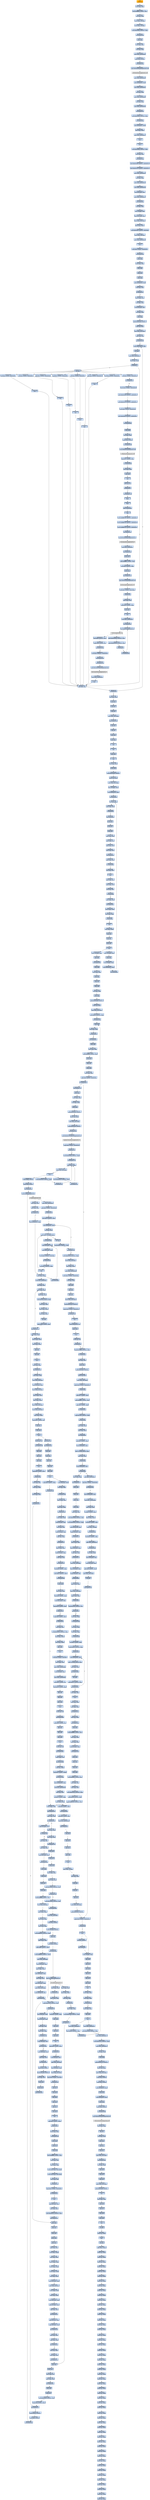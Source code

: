 digraph G {
node[shape=rectangle,style=filled,fillcolor=lightsteelblue,color=lightsteelblue]
bgcolor="transparent"
a0x00403650pushl_ebp[label="start\npushl %ebp",fillcolor="orange",color="lightgrey"];
a0x00403651movl_esp_ebp[label="0x00403651\nmovl %esp, %ebp"];
a0x00403653addl_0xffffffe8UINT8_esp[label="0x00403653\naddl $0xffffffe8<UINT8>, %esp"];
a0x00403656xorl_eax_eax[label="0x00403656\nxorl %eax, %eax"];
a0x00403658movl_eax__20ebp_[label="0x00403658\nmovl %eax, -20(%ebp)"];
a0x0040365bmovl_eax__24ebp_[label="0x0040365b\nmovl %eax, -24(%ebp)"];
a0x0040365emovl_0x403600UINT32_eax[label="0x0040365e\nmovl $0x403600<UINT32>, %eax"];
a0x00403663call_0x00403328[label="0x00403663\ncall 0x00403328"];
a0x00403328pushl_ebx[label="0x00403328\npushl %ebx"];
a0x00403329movl_eax_ebx[label="0x00403329\nmovl %eax, %ebx"];
a0x0040332bxorl_eax_eax[label="0x0040332b\nxorl %eax, %eax"];
a0x0040332dmovl_eax_0x00404084[label="0x0040332d\nmovl %eax, 0x00404084"];
a0x00403332pushl_0x0UINT8[label="0x00403332\npushl $0x0<UINT8>"];
a0x00403334call_0x00403264[label="0x00403334\ncall 0x00403264"];
a0x00403264jmp_GetModuleHandleA_kernel32_dll[label="0x00403264\njmp GetModuleHandleA@kernel32.dll"];
GetModuleHandleA_kernel32_dll[label="GetModuleHandleA@kernel32.dll",fillcolor="lightgrey",color="lightgrey"];
a0x00403339movl_eax_0x00405650[label="0x00403339\nmovl %eax, 0x00405650"];
a0x0040333emovl_0x00405650_eax[label="0x0040333e\nmovl 0x00405650, %eax"];
a0x00403343movl_eax_0x0040408c[label="0x00403343\nmovl %eax, 0x0040408c"];
a0x00403348xorl_eax_eax[label="0x00403348\nxorl %eax, %eax"];
a0x0040334amovl_eax_0x00404090[label="0x0040334a\nmovl %eax, 0x00404090"];
a0x0040334fxorl_eax_eax[label="0x0040334f\nxorl %eax, %eax"];
a0x00403351movl_eax_0x00404094[label="0x00403351\nmovl %eax, 0x00404094"];
a0x00403356call_0x0040331c[label="0x00403356\ncall 0x0040331c"];
a0x0040331cmovl_0x404088UINT32_eax[label="0x0040331c\nmovl $0x404088<UINT32>, %eax"];
a0x00403321call_0x00403048[label="0x00403321\ncall 0x00403048"];
a0x00403048movl_0x0040401c_edx[label="0x00403048\nmovl 0x0040401c, %edx"];
a0x0040304emovl_edx_eax_[label="0x0040304e\nmovl %edx, (%eax)"];
a0x00403050movl_eax_0x0040401c[label="0x00403050\nmovl %eax, 0x0040401c"];
a0x00403055ret[label="0x00403055\nret"];
a0x00403326ret[label="0x00403326\nret"];
a0x0040335bmovl_0x404088UINT32_edx[label="0x0040335b\nmovl $0x404088<UINT32>, %edx"];
a0x00403360movl_ebx_eax[label="0x00403360\nmovl %ebx, %eax"];
a0x00403362call_0x00402ca4[label="0x00403362\ncall 0x00402ca4"];
a0x00402ca4movl_0x401008UINT32_0x00405010[label="0x00402ca4\nmovl $0x401008<UINT32>, 0x00405010"];
a0x00402caemovl_0x401010UINT32_0x00405014[label="0x00402cae\nmovl $0x401010<UINT32>, 0x00405014"];
a0x00402cb8movl_eax_0x00405628[label="0x00402cb8\nmovl %eax, 0x00405628"];
a0x00402cbdxorl_eax_eax[label="0x00402cbd\nxorl %eax, %eax"];
a0x00402cbfmovl_eax_0x0040562c[label="0x00402cbf\nmovl %eax, 0x0040562c"];
a0x00402cc4movl_edx_0x00405630[label="0x00402cc4\nmovl %edx, 0x00405630"];
a0x00402ccamovl_0x4edx__eax[label="0x00402cca\nmovl 0x4(%edx), %eax"];
a0x00402ccdmovl_eax_0x0040501c[label="0x00402ccd\nmovl %eax, 0x0040501c"];
a0x00402cd2call_0x00402b9c[label="0x00402cd2\ncall 0x00402b9c"];
a0x00402b9cxorl_edx_edx[label="0x00402b9c\nxorl %edx, %edx"];
a0x00402b9eleal__12ebp__eax[label="0x00402b9e\nleal -12(%ebp), %eax"];
a0x00402ba1movl_fs_edx__ecx[label="0x00402ba1\nmovl %fs:(%edx), %ecx"];
a0x00402ba4movl_eax_fs_edx_[label="0x00402ba4\nmovl %eax, %fs:(%edx)"];
a0x00402ba7movl_ecx_eax_[label="0x00402ba7\nmovl %ecx, (%eax)"];
a0x00402ba9movl_0x402afcUINT32_0x4eax_[label="0x00402ba9\nmovl $0x402afc<UINT32>, 0x4(%eax)"];
a0x00402bb0movl_ebp_0x8eax_[label="0x00402bb0\nmovl %ebp, 0x8(%eax)"];
a0x00402bb3movl_eax_0x00405624[label="0x00402bb3\nmovl %eax, 0x00405624"];
a0x00402bb8ret[label="0x00402bb8\nret"];
a0x00402cd7movb_0x0UINT8_0x00405024[label="0x00402cd7\nmovb $0x0<UINT8>, 0x00405024"];
a0x00402cdecall_0x00402c44[label="0x00402cde\ncall 0x00402c44"];
a0x00402c44pushl_ebp[label="0x00402c44\npushl %ebp"];
a0x00402c45movl_esp_ebp[label="0x00402c45\nmovl %esp, %ebp"];
a0x00402c47pushl_ebx[label="0x00402c47\npushl %ebx"];
a0x00402c48pushl_esi[label="0x00402c48\npushl %esi"];
a0x00402c49pushl_edi[label="0x00402c49\npushl %edi"];
a0x00402c4amovl_0x00405628_eax[label="0x00402c4a\nmovl 0x00405628, %eax"];
a0x00402c4ftestl_eax_eax[label="0x00402c4f\ntestl %eax, %eax"];
a0x00402c51je_0x00402c9e[label="0x00402c51\nje 0x00402c9e"];
a0x00402c53movl_eax__esi[label="0x00402c53\nmovl (%eax), %esi"];
a0x00402c55xorl_ebx_ebx[label="0x00402c55\nxorl %ebx, %ebx"];
a0x00402c57movl_0x4eax__edi[label="0x00402c57\nmovl 0x4(%eax), %edi"];
a0x00402c5axorl_edx_edx[label="0x00402c5a\nxorl %edx, %edx"];
a0x00402c5cpushl_ebp[label="0x00402c5c\npushl %ebp"];
a0x00402c5dpushl_0x402c8aUINT32[label="0x00402c5d\npushl $0x402c8a<UINT32>"];
a0x00402c62pushl_fs_edx_[label="0x00402c62\npushl %fs:(%edx)"];
a0x00402c65movl_esp_fs_edx_[label="0x00402c65\nmovl %esp, %fs:(%edx)"];
a0x00402c68cmpl_ebx_esi[label="0x00402c68\ncmpl %ebx, %esi"];
a0x00402c6ajle_0x00402c80[label="0x00402c6a\njle 0x00402c80"];
a0x00402c6cmovl_ediebx8__eax[label="0x00402c6c\nmovl (%edi,%ebx,8), %eax"];
a0x00402c6fincl_ebx[label="0x00402c6f\nincl %ebx"];
a0x00402c70movl_ebx_0x0040562c[label="0x00402c70\nmovl %ebx, 0x0040562c"];
a0x00402c76testl_eax_eax[label="0x00402c76\ntestl %eax, %eax"];
a0x00402c78je_0x00402c7c[label="0x00402c78\nje 0x00402c7c"];
a0x00402c7acall_eax[label="0x00402c7a\ncall %eax"];
a0x0040339csubl_0x1UINT8_0x00405654[label="0x0040339c\nsubl $0x1<UINT8>, 0x00405654"];
a0x004033a3ret[label="0x004033a3\nret"];
a0x00402c7ccmpl_ebx_esi[label="0x00402c7c\ncmpl %ebx, %esi"];
a0x00402c7ejg_0x00402c6c[label="0x00402c7e\njg 0x00402c6c"];
a0x00403190subl_0x1UINT8_0x004055a4[label="0x00403190\nsubl $0x1<UINT8>, 0x004055a4"];
a0x00403197jae_0x00403262[label="0x00403197\njae 0x00403262"];
a0x0040319dmovb_0x2UINT8_0x00404008[label="0x0040319d\nmovb $0x2<UINT8>, 0x00404008"];
a0x004031a4movl_0x401008UINT32_0x00405010[label="0x004031a4\nmovl $0x401008<UINT32>, 0x00405010"];
a0x004031aemovl_0x401010UINT32_0x00405014[label="0x004031ae\nmovl $0x401010<UINT32>, 0x00405014"];
a0x004031b8movb_0x2UINT8_0x00405036[label="0x004031b8\nmovb $0x2<UINT8>, 0x00405036"];
a0x004031bfmovl_0x402fe4UINT32_0x00405000[label="0x004031bf\nmovl $0x402fe4<UINT32>, 0x00405000"];
a0x004031c9call_0x00402660[label="0x004031c9\ncall 0x00402660"];
a0x00402660pushl_ebx[label="0x00402660\npushl %ebx"];
a0x00402661xorl_ebx_ebx[label="0x00402661\nxorl %ebx, %ebx"];
a0x00402663pushl_0x0UINT8[label="0x00402663\npushl $0x0<UINT8>"];
a0x00402665call_0x00402658[label="0x00402665\ncall 0x00402658"];
a0x00402658jmp_GetKeyboardType_user32_dll[label="0x00402658\njmp GetKeyboardType@user32.dll"];
GetKeyboardType_user32_dll[label="GetKeyboardType@user32.dll",fillcolor="lightgrey",color="lightgrey"];
a0x0040266acmpl_0x7UINT8_eax[label="0x0040266a\ncmpl $0x7<UINT8>, %eax"];
a0x0040266djne_0x0040268b[label="0x0040266d\njne 0x0040268b"];
a0x0040268bmovl_ebx_eax[label="0x0040268b\nmovl %ebx, %eax"];
a0x0040268dpopl_ebx[label="0x0040268d\npopl %ebx"];
a0x0040268eret[label="0x0040268e\nret"];
a0x004031cetestb_al_al[label="0x004031ce\ntestb %al, %al"];
a0x004031d0je_0x004031d7[label="0x004031d0\nje 0x004031d7"];
a0x004031d7call_0x00402754[label="0x004031d7\ncall 0x00402754"];
a0x00402754fninit_[label="0x00402754\nfninit "];
a0x00402756fwait_[label="0x00402756\nfwait "];
a0x00402757fldcw_0x0040400c[label="0x00402757\nfldcw 0x0040400c"];
a0x0040275dret[label="0x0040275d\nret"];
a0x004031dcmovw_0xffffd7b0UINT16_0x0040503c[label="0x004031dc\nmovw $0xffffd7b0<UINT16>, 0x0040503c"];
a0x004031e5movw_0xffffd7b0UINT16_0x00405208[label="0x004031e5\nmovw $0xffffd7b0<UINT16>, 0x00405208"];
a0x004031eemovw_0xffffd7b0UINT16_0x004053d4[label="0x004031ee\nmovw $0xffffd7b0<UINT16>, 0x004053d4"];
a0x004031f7call_0x00401040[label="0x004031f7\ncall 0x00401040"];
a0x00401040jmp_GetCommandLineA_kernel32_dll[label="0x00401040\njmp GetCommandLineA@kernel32.dll"];
GetCommandLineA_kernel32_dll[label="GetCommandLineA@kernel32.dll",fillcolor="lightgrey",color="lightgrey"];
a0x004031fcmovl_eax_0x0040502c[label="0x004031fc\nmovl %eax, 0x0040502c"];
a0x00403201call_0x00401088[label="0x00403201\ncall 0x00401088"];
a0x00401088pushl_ebx[label="0x00401088\npushl %ebx"];
a0x00401089addl_0xffffffbcUINT8_esp[label="0x00401089\naddl $0xffffffbc<UINT8>, %esp"];
a0x0040108cmovl_0xaUINT32_ebx[label="0x0040108c\nmovl $0xa<UINT32>, %ebx"];
a0x00401091pushl_esp[label="0x00401091\npushl %esp"];
a0x00401092call_0x00401050[label="0x00401092\ncall 0x00401050"];
a0x00401050jmp_GetStartupInfoA_kernel32_dll[label="0x00401050\njmp GetStartupInfoA@kernel32.dll"];
GetStartupInfoA_kernel32_dll[label="GetStartupInfoA@kernel32.dll",fillcolor="lightgrey",color="lightgrey"];
a0x00401097testb_0x1UINT8_0x2cesp_[label="0x00401097\ntestb $0x1<UINT8>, 0x2c(%esp)"];
a0x0040109cje_0x004010a3[label="0x0040109c\nje 0x004010a3"];
a0x004010a3movl_ebx_eax[label="0x004010a3\nmovl %ebx, %eax"];
a0x004010a5addl_0x44UINT8_esp[label="0x004010a5\naddl $0x44<UINT8>, %esp"];
a0x004010a8popl_ebx[label="0x004010a8\npopl %ebx"];
a0x004010a9ret[label="0x004010a9\nret"];
a0x00403206movl_eax_0x00405028[label="0x00403206\nmovl %eax, 0x00405028"];
a0x0040320bcall_0x00401080[label="0x0040320b\ncall 0x00401080"];
a0x00401080jmp_GetVersion_kernel32_dll[label="0x00401080\njmp GetVersion@kernel32.dll"];
GetVersion_kernel32_dll[label="GetVersion@kernel32.dll",fillcolor="lightgrey",color="lightgrey"];
a0x00403210andl_0x80000000UINT32_eax[label="0x00403210\nandl $0x80000000<UINT32>, %eax"];
a0x00403215cmpl_0x80000000UINT32_eax[label="0x00403215\ncmpl $0x80000000<UINT32>, %eax"];
a0x0040321aje_0x00403249[label="0x0040321a\nje 0x00403249"];
a0x0040321ccall_0x00401080[label="0x0040321c\ncall 0x00401080"];
a0x00403221andl_0xffUINT32_eax[label="0x00403221\nandl $0xff<UINT32>, %eax"];
a0x00403226cmpw_0x4UINT8_ax[label="0x00403226\ncmpw $0x4<UINT8>, %ax"];
a0x0040322ajbe_0x00403238[label="0x0040322a\njbe 0x00403238"];
a0x0040322cmovl_0x3UINT32_0x004055a8[label="0x0040322c\nmovl $0x3<UINT32>, 0x004055a8"];
a0x00403236jmp_0x00403258[label="0x00403236\njmp 0x00403258"];
a0x00403258call_0x00401078[label="0x00403258\ncall 0x00401078"];
a0x00401078jmp_GetCurrentThreadId_kernel32_dll[label="0x00401078\njmp GetCurrentThreadId@kernel32.dll"];
GetCurrentThreadId_kernel32_dll[label="GetCurrentThreadId@kernel32.dll",fillcolor="lightgrey",color="lightgrey"];
a0x0040325dmovl_eax_0x00405020[label="0x0040325d\nmovl %eax, 0x00405020"];
a0x00403262ret[label="0x00403262\nret"];
a0x004033d4subl_0x1UINT8_0x0040565c[label="0x004033d4\nsubl $0x1<UINT8>, 0x0040565c"];
a0x004033dbret[label="0x004033db\nret"];
a0x0040340csubl_0x1UINT8_0x00405660[label="0x0040340c\nsubl $0x1<UINT8>, 0x00405660"];
a0x00403413ret[label="0x00403413\nret"];
a0x00403444subl_0x1UINT8_0x00405664[label="0x00403444\nsubl $0x1<UINT8>, 0x00405664"];
a0x0040344bret[label="0x0040344b\nret"];
a0x0040347csubl_0x1UINT8_0x00405668[label="0x0040347c\nsubl $0x1<UINT8>, 0x00405668"];
a0x00403483ret[label="0x00403483\nret"];
a0x004034bcsubl_0x1UINT8_0x0040566c[label="0x004034bc\nsubl $0x1<UINT8>, 0x0040566c"];
a0x004034c3ret[label="0x004034c3\nret"];
a0x004034fcsubl_0x1UINT8_0x00405670[label="0x004034fc\nsubl $0x1<UINT8>, 0x00405670"];
a0x00403503ret[label="0x00403503\nret"];
a0x00402c80xorl_eax_eax[label="0x00402c80\nxorl %eax, %eax"];
a0x00402c82popl_edx[label="0x00402c82\npopl %edx"];
a0x00402c83popl_ecx[label="0x00402c83\npopl %ecx"];
a0x00402c84popl_ecx[label="0x00402c84\npopl %ecx"];
a0x00402c85movl_edx_fs_eax_[label="0x00402c85\nmovl %edx, %fs:(%eax)"];
a0x00402c88jmp_0x00402c9e[label="0x00402c88\njmp 0x00402c9e"];
a0x00402c9epopl_edi[label="0x00402c9e\npopl %edi"];
a0x00402c9fpopl_esi[label="0x00402c9f\npopl %esi"];
a0x00402ca0popl_ebx[label="0x00402ca0\npopl %ebx"];
a0x00402ca1popl_ebp[label="0x00402ca1\npopl %ebp"];
a0x00402ca2ret[label="0x00402ca2\nret"];
a0x00402ce3ret[label="0x00402ce3\nret"];
a0x00403367popl_ebx[label="0x00403367\npopl %ebx"];
a0x00403368ret[label="0x00403368\nret"];
a0x00403668xorl_eax_eax[label="0x00403668\nxorl %eax, %eax"];
a0x0040366apushl_ebp[label="0x0040366a\npushl %ebp"];
a0x0040366bpushl_0x4036d9UINT32[label="0x0040366b\npushl $0x4036d9<UINT32>"];
a0x00403670pushl_fs_eax_[label="0x00403670\npushl %fs:(%eax)"];
a0x00403673movl_esp_fs_eax_[label="0x00403673\nmovl %esp, %fs:(%eax)"];
a0x00403676leal__20ebp__eax[label="0x00403676\nleal -20(%ebp), %eax"];
a0x00403679movl_0x00405678_edx[label="0x00403679\nmovl 0x00405678, %edx"];
a0x0040367fcall_0x00402f9c[label="0x0040367f\ncall 0x00402f9c"];
a0x00402f9cxorl_ecx_ecx[label="0x00402f9c\nxorl %ecx, %ecx"];
a0x00402f9etestl_edx_edx[label="0x00402f9e\ntestl %edx, %edx"];
a0x00402fa0je_0x00402fc3[label="0x00402fa0\nje 0x00402fc3"];
a0x00402fc3jmp_0x00402f6c[label="0x00402fc3\njmp 0x00402f6c"];
a0x00402f6cpushl_ebx[label="0x00402f6c\npushl %ebx"];
a0x00402f6dpushl_esi[label="0x00402f6d\npushl %esi"];
a0x00402f6epushl_edi[label="0x00402f6e\npushl %edi"];
a0x00402f6fmovl_eax_ebx[label="0x00402f6f\nmovl %eax, %ebx"];
a0x00402f71movl_edx_esi[label="0x00402f71\nmovl %edx, %esi"];
a0x00402f73movl_ecx_edi[label="0x00402f73\nmovl %ecx, %edi"];
a0x00402f75movl_edi_eax[label="0x00402f75\nmovl %edi, %eax"];
a0x00402f77call_0x00402f40[label="0x00402f77\ncall 0x00402f40"];
a0x00402f40testl_eax_eax[label="0x00402f40\ntestl %eax, %eax"];
a0x00402f42jle_0x00402f68[label="0x00402f42\njle 0x00402f68"];
a0x00402f68xorl_eax_eax[label="0x00402f68\nxorl %eax, %eax"];
a0x00402f6aret[label="0x00402f6a\nret"];
a0x00402f7cmovl_edi_ecx[label="0x00402f7c\nmovl %edi, %ecx"];
a0x00402f7emovl_eax_edi[label="0x00402f7e\nmovl %eax, %edi"];
a0x00402f80testl_esi_esi[label="0x00402f80\ntestl %esi, %esi"];
a0x00402f82je_0x00402f8d[label="0x00402f82\nje 0x00402f8d"];
a0x00402f8dmovl_ebx_eax[label="0x00402f8d\nmovl %ebx, %eax"];
a0x00402f8fcall_0x00402eec[label="0x00402f8f\ncall 0x00402eec"];
a0x00402eecmovl_eax__edx[label="0x00402eec\nmovl (%eax), %edx"];
a0x00402eeetestl_edx_edx[label="0x00402eee\ntestl %edx, %edx"];
a0x00402ef0je_0x00402f0e[label="0x00402ef0\nje 0x00402f0e"];
a0x00402f0eret[label="0x00402f0e\nret"];
a0x00402f94movl_edi_ebx_[label="0x00402f94\nmovl %edi, (%ebx)"];
a0x00402f96popl_edi[label="0x00402f96\npopl %edi"];
a0x00402f97popl_esi[label="0x00402f97\npopl %esi"];
a0x00402f98popl_ebx[label="0x00402f98\npopl %ebx"];
a0x00402f99ret[label="0x00402f99\nret"];
a0x00403684movl__20ebp__eax[label="0x00403684\nmovl -20(%ebp), %eax"];
a0x00403687pushl_eax[label="0x00403687\npushl %eax"];
a0x00403688leal__24ebp__eax[label="0x00403688\nleal -24(%ebp), %eax"];
a0x0040368bmovl_0x00405674_edx[label="0x0040368b\nmovl 0x00405674, %edx"];
a0x00403691call_0x00402f9c[label="0x00403691\ncall 0x00402f9c"];
a0x00403696movl__24ebp__eax[label="0x00403696\nmovl -24(%ebp), %eax"];
a0x00403699popl_edx[label="0x00403699\npopl %edx"];
a0x0040369acall_0x00403504[label="0x0040369a\ncall 0x00403504"];
a0x00403504pushl_ebp[label="0x00403504\npushl %ebp"];
a0x00403505movl_esp_ebp[label="0x00403505\nmovl %esp, %ebp"];
a0x00403507pushl_ebx[label="0x00403507\npushl %ebx"];
a0x00403508pushl_esi[label="0x00403508\npushl %esi"];
a0x00403509pushl_edi[label="0x00403509\npushl %edi"];
a0x0040350axorl_eax_eax[label="0x0040350a\nxorl %eax, %eax"];
a0x0040350cpushl_ebp[label="0x0040350c\npushl %ebp"];
a0x0040350dpushl_0x403598UINT32[label="0x0040350d\npushl $0x403598<UINT32>"];
a0x00403512pushl_fs_eax_[label="0x00403512\npushl %fs:(%eax)"];
a0x00403515movl_esp_fs_eax_[label="0x00403515\nmovl %esp, %fs:(%eax)"];
a0x00403518movl_0x64UINT32_eax[label="0x00403518\nmovl $0x64<UINT32>, %eax"];
a0x0040351dcall_0x00402438[label="0x0040351d\ncall 0x00402438"];
a0x00402438pushl_ebx[label="0x00402438\npushl %ebx"];
a0x00402439testl_eax_eax[label="0x00402439\ntestl %eax, %eax"];
a0x0040243bjle_0x00402452[label="0x0040243b\njle 0x00402452"];
a0x0040243dcall_0x00404024[label="0x0040243d\ncall 0x00404024"];
a0x00401e64pushl_ebp[label="0x00401e64\npushl %ebp"];
a0x00401e65movl_esp_ebp[label="0x00401e65\nmovl %esp, %ebp"];
a0x00401e67addl_0xfffffff8UINT8_esp[label="0x00401e67\naddl $0xfffffff8<UINT8>, %esp"];
a0x00401e6apushl_ebx[label="0x00401e6a\npushl %ebx"];
a0x00401e6bpushl_esi[label="0x00401e6b\npushl %esi"];
a0x00401e6cpushl_edi[label="0x00401e6c\npushl %edi"];
a0x00401e6dmovl_eax_ebx[label="0x00401e6d\nmovl %eax, %ebx"];
a0x00401e6fcmpb_0x0UINT8_0x004055ac[label="0x00401e6f\ncmpb $0x0<UINT8>, 0x004055ac"];
a0x00401e76jne_0x00401e81[label="0x00401e76\njne 0x00401e81"];
a0x00401e78call_0x00401778[label="0x00401e78\ncall 0x00401778"];
a0x00401778pushl_ebp[label="0x00401778\npushl %ebp"];
a0x00401779movl_esp_ebp[label="0x00401779\nmovl %esp, %ebp"];
a0x0040177bxorl_edx_edx[label="0x0040177b\nxorl %edx, %edx"];
a0x0040177dpushl_ebp[label="0x0040177d\npushl %ebp"];
a0x0040177epushl_0x40182eUINT32[label="0x0040177e\npushl $0x40182e<UINT32>"];
a0x00401783pushl_fs_edx_[label="0x00401783\npushl %fs:(%edx)"];
a0x00401786movl_esp_fs_edx_[label="0x00401786\nmovl %esp, %fs:(%edx)"];
a0x00401789pushl_0x4055b4UINT32[label="0x00401789\npushl $0x4055b4<UINT32>"];
a0x0040178ecall_0x004010cc[label="0x0040178e\ncall 0x004010cc"];
a0x004010ccjmp_InitializeCriticalSection_kernel32_dll[label="0x004010cc\njmp InitializeCriticalSection@kernel32.dll"];
InitializeCriticalSection_kernel32_dll[label="InitializeCriticalSection@kernel32.dll",fillcolor="lightgrey",color="lightgrey"];
a0x00401793cmpb_0x0UINT8_0x00405035[label="0x00401793\ncmpb $0x0<UINT8>, 0x00405035"];
a0x0040179aje_0x004017a6[label="0x0040179a\nje 0x004017a6"];
a0x004017a6movl_0x4055d4UINT32_eax[label="0x004017a6\nmovl $0x4055d4<UINT32>, %eax"];
a0x004017abcall_0x0040113c[label="0x004017ab\ncall 0x0040113c"];
a0x0040113cmovl_eax_eax_[label="0x0040113c\nmovl %eax, (%eax)"];
a0x0040113emovl_eax_0x4eax_[label="0x0040113e\nmovl %eax, 0x4(%eax)"];
a0x00401141ret[label="0x00401141\nret"];
a0x004017b0movl_0x4055e4UINT32_eax[label="0x004017b0\nmovl $0x4055e4<UINT32>, %eax"];
a0x004017b5call_0x0040113c[label="0x004017b5\ncall 0x0040113c"];
a0x004017bamovl_0x405610UINT32_eax[label="0x004017ba\nmovl $0x405610<UINT32>, %eax"];
a0x004017bfcall_0x0040113c[label="0x004017bf\ncall 0x0040113c"];
a0x004017c4pushl_0xff8UINT32[label="0x004017c4\npushl $0xff8<UINT32>"];
a0x004017c9pushl_0x0UINT8[label="0x004017c9\npushl $0x0<UINT8>"];
a0x004017cbcall_0x004010ac[label="0x004017cb\ncall 0x004010ac"];
a0x004010acjmp_LocalAlloc_kernel32_dll[label="0x004010ac\njmp LocalAlloc@kernel32.dll"];
LocalAlloc_kernel32_dll[label="LocalAlloc@kernel32.dll",fillcolor="lightgrey",color="lightgrey"];
a0x004017d0movl_eax_0x0040560c[label="0x004017d0\nmovl %eax, 0x0040560c"];
a0x004017d5cmpl_0x0UINT8_0x0040560c[label="0x004017d5\ncmpl $0x0<UINT8>, 0x0040560c"];
a0x004017dcje_0x0040180d[label="0x004017dc\nje 0x0040180d"];
a0x004017demovl_0x3UINT32_eax[label="0x004017de\nmovl $0x3<UINT32>, %eax"];
a0x004017e3movl_0x0040560c_edx[label="0x004017e3\nmovl 0x0040560c, %edx"];
a0x004017e9xorl_ecx_ecx[label="0x004017e9\nxorl %ecx, %ecx"];
a0x004017ebmovl_ecx__12edxeax4_[label="0x004017eb\nmovl %ecx, -12(%edx,%eax,4)"];
a0x0040182ejmp_0x00402988[label="0x0040182e\njmp 0x00402988"];
a0x00402988movl_0x4esp__eax[label="0x00402988\nmovl 0x4(%esp), %eax"];
a0x0040298cmovl_0x8esp__edx[label="0x0040298c\nmovl 0x8(%esp), %edx"];
a0x00402990testl_0x6UINT32_0x4eax_[label="0x00402990\ntestl $0x6<UINT32>, 0x4(%eax)"];
a0x00402997je_0x004029b8[label="0x00402997\nje 0x004029b8"];
a0x004029b8movl_0x1UINT32_eax[label="0x004029b8\nmovl $0x1<UINT32>, %eax"];
a0x004029bdret[label="0x004029bd\nret"];
a0x004017efincl_eax[label="0x004017ef\nincl %eax"];
a0x004017f0cmpl_0x401UINT32_eax[label="0x004017f0\ncmpl $0x401<UINT32>, %eax"];
a0x004017f5jne_0x004017e3[label="0x004017f5\njne 0x004017e3"];
a0x004017f7movl_0x4055f4UINT32_eax[label="0x004017f7\nmovl $0x4055f4<UINT32>, %eax"];
a0x004017fcmovl_eax_0x4eax_[label="0x004017fc\nmovl %eax, 0x4(%eax)"];
a0x004017ffmovl_eax_eax_[label="0x004017ff\nmovl %eax, (%eax)"];
a0x00401801movl_eax_0x00405600[label="0x00401801\nmovl %eax, 0x00405600"];
a0x00401806movb_0x1UINT8_0x004055ac[label="0x00401806\nmovb $0x1<UINT8>, 0x004055ac"];
a0x0040180dxorl_eax_eax[label="0x0040180d\nxorl %eax, %eax"];
a0x0040180fpopl_edx[label="0x0040180f\npopl %edx"];
a0x00401810popl_ecx[label="0x00401810\npopl %ecx"];
a0x00401811popl_ecx[label="0x00401811\npopl %ecx"];
a0x00401812movl_edx_fs_eax_[label="0x00401812\nmovl %edx, %fs:(%eax)"];
a0x00401815pushl_0x401835UINT32[label="0x00401815\npushl $0x401835<UINT32>"];
a0x0040181acmpb_0x0UINT8_0x00405035[label="0x0040181a\ncmpb $0x0<UINT8>, 0x00405035"];
a0x00401821je_0x0040182d[label="0x00401821\nje 0x0040182d"];
a0x0040182dret[label="0x0040182d\nret"];
a0x00401835movb_0x004055ac_al[label="0x00401835\nmovb 0x004055ac, %al"];
a0x0040183apopl_ebp[label="0x0040183a\npopl %ebp"];
a0x0040183bret[label="0x0040183b\nret"];
a0x00401e7dtestb_al_al[label="0x00401e7d\ntestb %al, %al"];
a0x00401e7fje_0x00401e89[label="0x00401e7f\nje 0x00401e89"];
a0x00401e81cmpl_0x7ffffff8UINT32_ebx[label="0x00401e81\ncmpl $0x7ffffff8<UINT32>, %ebx"];
a0x00401e87jle_0x00401e93[label="0x00401e87\njle 0x00401e93"];
a0x00401e93xorl_ecx_ecx[label="0x00401e93\nxorl %ecx, %ecx"];
a0x00401e95pushl_ebp[label="0x00401e95\npushl %ebp"];
a0x00401e96pushl_0x401fe0UINT32[label="0x00401e96\npushl $0x401fe0<UINT32>"];
a0x00401e9bpushl_fs_ecx_[label="0x00401e9b\npushl %fs:(%ecx)"];
a0x00401e9emovl_esp_fs_ecx_[label="0x00401e9e\nmovl %esp, %fs:(%ecx)"];
a0x00401ea1cmpb_0x0UINT8_0x00405035[label="0x00401ea1\ncmpb $0x0<UINT8>, 0x00405035"];
a0x00401ea8je_0x00401eb4[label="0x00401ea8\nje 0x00401eb4"];
a0x00401eb4addl_0x7UINT8_ebx[label="0x00401eb4\naddl $0x7<UINT8>, %ebx"];
a0x00401eb7andl_0xfffffffcUINT8_ebx[label="0x00401eb7\nandl $0xfffffffc<UINT8>, %ebx"];
a0x00401ebacmpl_0xcUINT8_ebx[label="0x00401eba\ncmpl $0xc<UINT8>, %ebx"];
a0x00401ebdjnl_0x00401ec4[label="0x00401ebd\njnl 0x00401ec4"];
a0x00401ec4cmpl_0x1000UINT32_ebx[label="0x00401ec4\ncmpl $0x1000<UINT32>, %ebx"];
a0x00401ecajg_0x00401f63[label="0x00401eca\njg 0x00401f63"];
a0x00401ed0movl_ebx_eax[label="0x00401ed0\nmovl %ebx, %eax"];
a0x00401ed2testl_eax_eax[label="0x00401ed2\ntestl %eax, %eax"];
a0x00401ed4jns_0x00401ed9[label="0x00401ed4\njns 0x00401ed9"];
a0x00401ed9sarl_0x2UINT8_eax[label="0x00401ed9\nsarl $0x2<UINT8>, %eax"];
a0x00401edcmovl_0x0040560c_edx[label="0x00401edc\nmovl 0x0040560c, %edx"];
a0x00401ee2movl__12edxeax4__edx[label="0x00401ee2\nmovl -12(%edx,%eax,4), %edx"];
a0x00401ee6testl_edx_edx[label="0x00401ee6\ntestl %edx, %edx"];
a0x00401ee8je_0x00401f63[label="0x00401ee8\nje 0x00401f63"];
a0x00401f63cmpl_0x00405604_ebx[label="0x00401f63\ncmpl 0x00405604, %ebx"];
a0x00401f69jg_0x00401fb5[label="0x00401f69\njg 0x00401fb5"];
a0x00401fb5movl_ebx_eax[label="0x00401fb5\nmovl %ebx, %eax"];
a0x00401fb7call_0x00401d70[label="0x00401fb7\ncall 0x00401d70"];
a0x00401d70pushl_ebx[label="0x00401d70\npushl %ebx"];
a0x00401d71pushl_esi[label="0x00401d71\npushl %esi"];
a0x00401d72pushl_edi[label="0x00401d72\npushl %edi"];
a0x00401d73pushl_ebp[label="0x00401d73\npushl %ebp"];
a0x00401d74movl_eax_esi[label="0x00401d74\nmovl %eax, %esi"];
a0x00401d76movl_0x405600UINT32_edi[label="0x00401d76\nmovl $0x405600<UINT32>, %edi"];
a0x00401d7bmovl_0x405604UINT32_ebp[label="0x00401d7b\nmovl $0x405604<UINT32>, %ebp"];
a0x00401d80movl_0x004055f8_ebx[label="0x00401d80\nmovl 0x004055f8, %ebx"];
a0x00401d86cmpl_0x8ebx__esi[label="0x00401d86\ncmpl 0x8(%ebx), %esi"];
a0x00401d89jle_0x00401e13[label="0x00401d89\njle 0x00401e13"];
a0x00401d8fmovl_edi__ebx[label="0x00401d8f\nmovl (%edi), %ebx"];
a0x00401d91movl_0x8ebx__eax[label="0x00401d91\nmovl 0x8(%ebx), %eax"];
a0x00401d94cmpl_eax_esi[label="0x00401d94\ncmpl %eax, %esi"];
a0x00401d96jle_0x00401e13[label="0x00401d96\njle 0x00401e13"];
a0x00401d98movl_esi_0x8ebx_[label="0x00401d98\nmovl %esi, 0x8(%ebx)"];
a0x00401d9bmovl_0x4ebx__ebx[label="0x00401d9b\nmovl 0x4(%ebx), %ebx"];
a0x00401d9ecmpl_0x8ebx__esi[label="0x00401d9e\ncmpl 0x8(%ebx), %esi"];
a0x00401da1jg_0x00401d9b[label="0x00401da1\njg 0x00401d9b"];
a0x00401da3movl_edi__edx[label="0x00401da3\nmovl (%edi), %edx"];
a0x00401da5movl_eax_0x8edx_[label="0x00401da5\nmovl %eax, 0x8(%edx)"];
a0x00401da8cmpl_edi__ebx[label="0x00401da8\ncmpl (%edi), %ebx"];
a0x00401daaje_0x00401db0[label="0x00401daa\nje 0x00401db0"];
a0x00401db0cmpl_0x1000UINT32_esi[label="0x00401db0\ncmpl $0x1000<UINT32>, %esi"];
a0x00401db6jg_0x00401dc5[label="0x00401db6\njg 0x00401dc5"];
a0x00401db8movl_esi_eax[label="0x00401db8\nmovl %esi, %eax"];
a0x00401dbacall_0x00401d44[label="0x00401dba\ncall 0x00401d44"];
a0x00401d44xorl_edx_edx[label="0x00401d44\nxorl %edx, %edx"];
a0x00401d46testl_eax_eax[label="0x00401d46\ntestl %eax, %eax"];
a0x00401d48jns_0x00401d4d[label="0x00401d48\njns 0x00401d4d"];
a0x00401d4dsarl_0x2UINT8_eax[label="0x00401d4d\nsarl $0x2<UINT8>, %eax"];
a0x00401d50cmpl_0x400UINT32_eax[label="0x00401d50\ncmpl $0x400<UINT32>, %eax"];
a0x00401d55jg_0x00401d6d[label="0x00401d55\njg 0x00401d6d"];
a0x00401d57movl_0x0040560c_edx[label="0x00401d57\nmovl 0x0040560c, %edx"];
a0x00401d5dmovl__12edxeax4__edx[label="0x00401d5d\nmovl -12(%edx,%eax,4), %edx"];
a0x00401d61testl_edx_edx[label="0x00401d61\ntestl %edx, %edx"];
a0x00401d63jne_0x00401d6d[label="0x00401d63\njne 0x00401d6d"];
a0x00401d65incl_eax[label="0x00401d65\nincl %eax"];
a0x00401d66cmpl_0x401UINT32_eax[label="0x00401d66\ncmpl $0x401<UINT32>, %eax"];
a0x00401d6bjne_0x00401d57[label="0x00401d6b\njne 0x00401d57"];
a0x00401d6dmovl_edx_eax[label="0x00401d6d\nmovl %edx, %eax"];
a0x00401d6fret[label="0x00401d6f\nret"];
a0x00401dbfmovl_eax_ebx[label="0x00401dbf\nmovl %eax, %ebx"];
a0x00401dc1testl_ebx_ebx[label="0x00401dc1\ntestl %ebx, %ebx"];
a0x00401dc3jne_0x00401e13[label="0x00401dc3\njne 0x00401e13"];
a0x00401dc5movl_esi_eax[label="0x00401dc5\nmovl %esi, %eax"];
a0x00401dc7call_0x00401ce4[label="0x00401dc7\ncall 0x00401ce4"];
a0x00401ce4pushl_ebx[label="0x00401ce4\npushl %ebx"];
a0x00401ce5addl_0xfffffff8UINT8_esp[label="0x00401ce5\naddl $0xfffffff8<UINT8>, %esp"];
a0x00401ce8movl_eax_ebx[label="0x00401ce8\nmovl %eax, %ebx"];
a0x00401ceamovl_esp_edx[label="0x00401cea\nmovl %esp, %edx"];
a0x00401cecleal_0x4ebx__eax[label="0x00401cec\nleal 0x4(%ebx), %eax"];
a0x00401cefcall_0x00401538[label="0x00401cef\ncall 0x00401538"];
a0x00401538pushl_ebx[label="0x00401538\npushl %ebx"];
a0x00401539pushl_esi[label="0x00401539\npushl %esi"];
a0x0040153apushl_edi[label="0x0040153a\npushl %edi"];
a0x0040153bpushl_ebp[label="0x0040153b\npushl %ebp"];
a0x0040153caddl_0xfffffff8UINT8_esp[label="0x0040153c\naddl $0xfffffff8<UINT8>, %esp"];
a0x0040153fmovl_edx_esi[label="0x0040153f\nmovl %edx, %esi"];
a0x00401541movl_eax_edi[label="0x00401541\nmovl %eax, %edi"];
a0x00401543movl_0x4055e4UINT32_ebp[label="0x00401543\nmovl $0x4055e4<UINT32>, %ebp"];
a0x00401548addl_0x3fffUINT32_edi[label="0x00401548\naddl $0x3fff<UINT32>, %edi"];
a0x0040154eandl_0xffffc000UINT32_edi[label="0x0040154e\nandl $0xffffc000<UINT32>, %edi"];
a0x00401554movl_ebp__ebx[label="0x00401554\nmovl (%ebp), %ebx"];
a0x00401557jmp_0x0040158c[label="0x00401557\njmp 0x0040158c"];
a0x0040158ccmpl_ebp_ebx[label="0x0040158c\ncmpl %ebp, %ebx"];
a0x0040158ejne_0x00401559[label="0x0040158e\njne 0x00401559"];
a0x00401590movl_esi_edx[label="0x00401590\nmovl %esi, %edx"];
a0x00401592movl_edi_eax[label="0x00401592\nmovl %edi, %eax"];
a0x00401594call_0x00401290[label="0x00401594\ncall 0x00401290"];
a0x00401290pushl_ebx[label="0x00401290\npushl %ebx"];
a0x00401291pushl_esi[label="0x00401291\npushl %esi"];
a0x00401292pushl_edi[label="0x00401292\npushl %edi"];
a0x00401293movl_edx_ebx[label="0x00401293\nmovl %edx, %ebx"];
a0x00401295movl_eax_esi[label="0x00401295\nmovl %eax, %esi"];
a0x00401297cmpl_0x100000UINT32_esi[label="0x00401297\ncmpl $0x100000<UINT32>, %esi"];
a0x0040129djnl_0x004012a6[label="0x0040129d\njnl 0x004012a6"];
a0x0040129fmovl_0x100000UINT32_esi[label="0x0040129f\nmovl $0x100000<UINT32>, %esi"];
a0x004012a4jmp_0x004012b2[label="0x004012a4\njmp 0x004012b2"];
a0x004012b2movl_esi_0x4ebx_[label="0x004012b2\nmovl %esi, 0x4(%ebx)"];
a0x004012b5pushl_0x1UINT8[label="0x004012b5\npushl $0x1<UINT8>"];
a0x004012b7pushl_0x2000UINT32[label="0x004012b7\npushl $0x2000<UINT32>"];
a0x004012bcpushl_esi[label="0x004012bc\npushl %esi"];
a0x004012bdpushl_0x0UINT8[label="0x004012bd\npushl $0x0<UINT8>"];
a0x004012bfcall_0x004010bc[label="0x004012bf\ncall 0x004010bc"];
a0x004010bcjmp_VirtualAlloc_kernel32_dll[label="0x004010bc\njmp VirtualAlloc@kernel32.dll"];
VirtualAlloc_kernel32_dll[label="VirtualAlloc@kernel32.dll",fillcolor="lightgrey",color="lightgrey"];
a0x004012c4movl_eax_edi[label="0x004012c4\nmovl %eax, %edi"];
a0x004012c6movl_edi_ebx_[label="0x004012c6\nmovl %edi, (%ebx)"];
a0x004012c8testl_edi_edi[label="0x004012c8\ntestl %edi, %edi"];
a0x004012caje_0x004012ef[label="0x004012ca\nje 0x004012ef"];
a0x004012ccmovl_ebx_edx[label="0x004012cc\nmovl %ebx, %edx"];
a0x004012cemovl_0x4055d4UINT32_eax[label="0x004012ce\nmovl $0x4055d4<UINT32>, %eax"];
a0x004012d3call_0x00401144[label="0x004012d3\ncall 0x00401144"];
a0x00401144pushl_ebx[label="0x00401144\npushl %ebx"];
a0x00401145pushl_esi[label="0x00401145\npushl %esi"];
a0x00401146movl_edx_esi[label="0x00401146\nmovl %edx, %esi"];
a0x00401148movl_eax_ebx[label="0x00401148\nmovl %eax, %ebx"];
a0x0040114acall_0x004010ec[label="0x0040114a\ncall 0x004010ec"];
a0x004010ecpushl_ebx[label="0x004010ec\npushl %ebx"];
a0x004010edpushl_esi[label="0x004010ed\npushl %esi"];
a0x004010eemovl_0x4055d0UINT32_esi[label="0x004010ee\nmovl $0x4055d0<UINT32>, %esi"];
a0x004010f3cmpl_0x0UINT8_esi_[label="0x004010f3\ncmpl $0x0<UINT8>, (%esi)"];
a0x004010f6jne_0x00401132[label="0x004010f6\njne 0x00401132"];
a0x004010f8pushl_0x644UINT32[label="0x004010f8\npushl $0x644<UINT32>"];
a0x004010fdpushl_0x0UINT8[label="0x004010fd\npushl $0x0<UINT8>"];
a0x004010ffcall_0x004010ac[label="0x004010ff\ncall 0x004010ac"];
a0x00401104movl_eax_ecx[label="0x00401104\nmovl %eax, %ecx"];
a0x00401106testl_ecx_ecx[label="0x00401106\ntestl %ecx, %ecx"];
a0x00401108jne_0x0040110f[label="0x00401108\njne 0x0040110f"];
a0x0040110fmovl_0x004055cc_eax[label="0x0040110f\nmovl 0x004055cc, %eax"];
a0x00401114movl_eax_ecx_[label="0x00401114\nmovl %eax, (%ecx)"];
a0x00401fe0jmp_0x00402988[label="0x00401fe0\njmp 0x00402988"];
a0x00401116movl_ecx_0x004055cc[label="0x00401116\nmovl %ecx, 0x004055cc"];
a0x0040111cxorl_edx_edx[label="0x0040111c\nxorl %edx, %edx"];
a0x0040111emovl_edx_eax[label="0x0040111e\nmovl %edx, %eax"];
a0x00401120addl_eax_eax[label="0x00401120\naddl %eax, %eax"];
a0x00401122leal_0x4ecxeax8__eax[label="0x00401122\nleal 0x4(%ecx,%eax,8), %eax"];
a0x00401126movl_esi__ebx[label="0x00401126\nmovl (%esi), %ebx"];
a0x00401128movl_ebx_eax_[label="0x00401128\nmovl %ebx, (%eax)"];
a0x0040112amovl_eax_esi_[label="0x0040112a\nmovl %eax, (%esi)"];
a0x0040112cincl_edx[label="0x0040112c\nincl %edx"];
a0x0040112dcmpl_0x64UINT8_edx[label="0x0040112d\ncmpl $0x64<UINT8>, %edx"];
a0x00401130jne_0x0040111e[label="0x00401130\njne 0x0040111e"];
a0x00401132movl_esi__eax[label="0x00401132\nmovl (%esi), %eax"];
a0x00401134movl_eax__edx[label="0x00401134\nmovl (%eax), %edx"];
a0x00401136movl_edx_esi_[label="0x00401136\nmovl %edx, (%esi)"];
a0x00401138popl_esi[label="0x00401138\npopl %esi"];
a0x00401139popl_ebx[label="0x00401139\npopl %ebx"];
a0x0040113aret[label="0x0040113a\nret"];
a0x0040114ftestl_eax_eax[label="0x0040114f\ntestl %eax, %eax"];
a0x00401151jne_0x00401158[label="0x00401151\njne 0x00401158"];
a0x00401158movl_esi__edx[label="0x00401158\nmovl (%esi), %edx"];
a0x0040115amovl_edx_0x8eax_[label="0x0040115a\nmovl %edx, 0x8(%eax)"];
a0x0040115dmovl_0x4esi__edx[label="0x0040115d\nmovl 0x4(%esi), %edx"];
a0x00401160movl_edx_0xceax_[label="0x00401160\nmovl %edx, 0xc(%eax)"];
a0x00401163movl_ebx__edx[label="0x00401163\nmovl (%ebx), %edx"];
a0x00401165movl_edx_eax_[label="0x00401165\nmovl %edx, (%eax)"];
a0x00401167movl_ebx_0x4eax_[label="0x00401167\nmovl %ebx, 0x4(%eax)"];
a0x0040116amovl_eax_0x4edx_[label="0x0040116a\nmovl %eax, 0x4(%edx)"];
a0x0040116dmovl_eax_ebx_[label="0x0040116d\nmovl %eax, (%ebx)"];
a0x0040116fmovb_0x1UINT8_al[label="0x0040116f\nmovb $0x1<UINT8>, %al"];
a0x00401171popl_esi[label="0x00401171\npopl %esi"];
a0x00401172popl_ebx[label="0x00401172\npopl %ebx"];
a0x00401173ret[label="0x00401173\nret"];
a0x004012d8testb_al_al[label="0x004012d8\ntestb %al, %al"];
a0x004012dajne_0x004012ef[label="0x004012da\njne 0x004012ef"];
a0x004012efpopl_edi[label="0x004012ef\npopl %edi"];
a0x004012f0popl_esi[label="0x004012f0\npopl %esi"];
a0x004012f1popl_ebx[label="0x004012f1\npopl %ebx"];
a0x004012f2ret[label="0x004012f2\nret"];
a0x00401599cmpl_0x0UINT8_esi_[label="0x00401599\ncmpl $0x0<UINT8>, (%esi)"];
a0x0040159cje_0x004015bf[label="0x0040159c\nje 0x004015bf"];
a0x0040159emovl_esp_ecx[label="0x0040159e\nmovl %esp, %ecx"];
a0x004015a0movl_esi_edx[label="0x004015a0\nmovl %esi, %edx"];
a0x004015a2movl_ebp_eax[label="0x004015a2\nmovl %ebp, %eax"];
a0x004015a4call_0x0040118c[label="0x004015a4\ncall 0x0040118c"];
a0x0040118cpushl_ebx[label="0x0040118c\npushl %ebx"];
a0x0040118dpushl_esi[label="0x0040118d\npushl %esi"];
a0x0040118epushl_edi[label="0x0040118e\npushl %edi"];
a0x0040118fpushl_ebp[label="0x0040118f\npushl %ebp"];
a0x00401190pushl_ecx[label="0x00401190\npushl %ecx"];
a0x00401191movl_ecx_esi[label="0x00401191\nmovl %ecx, %esi"];
a0x00401193movl_edx_esp_[label="0x00401193\nmovl %edx, (%esp)"];
a0x00401196movl_eax_ebp[label="0x00401196\nmovl %eax, %ebp"];
a0x00401198movl_ebp__ebx[label="0x00401198\nmovl (%ebp), %ebx"];
a0x0040119bmovl_esp__eax[label="0x0040119b\nmovl (%esp), %eax"];
a0x0040119emovl_eax__edx[label="0x0040119e\nmovl (%eax), %edx"];
a0x004011a0movl_edx_esi_[label="0x004011a0\nmovl %edx, (%esi)"];
a0x004011a2movl_0x4eax__edx[label="0x004011a2\nmovl 0x4(%eax), %edx"];
a0x004011a5movl_edx_0x4esi_[label="0x004011a5\nmovl %edx, 0x4(%esi)"];
a0x004011a8movl_ebx__edi[label="0x004011a8\nmovl (%ebx), %edi"];
a0x004011aamovl_esi__eax[label="0x004011aa\nmovl (%esi), %eax"];
a0x004011acmovl_0x8ebx__edx[label="0x004011ac\nmovl 0x8(%ebx), %edx"];
a0x004011afaddl_0xcebx__edx[label="0x004011af\naddl 0xc(%ebx), %edx"];
a0x004011b2cmpl_edx_eax[label="0x004011b2\ncmpl %edx, %eax"];
a0x004011b4jne_0x004011ca[label="0x004011b4\njne 0x004011ca"];
a0x004011caaddl_0x4esi__eax[label="0x004011ca\naddl 0x4(%esi), %eax"];
a0x004011cdcmpl_0x8ebx__eax[label="0x004011cd\ncmpl 0x8(%ebx), %eax"];
a0x004011d0jne_0x004011df[label="0x004011d0\njne 0x004011df"];
a0x004011dfmovl_edi_ebx[label="0x004011df\nmovl %edi, %ebx"];
a0x004011e1cmpl_ebx_ebp[label="0x004011e1\ncmpl %ebx, %ebp"];
a0x004011e3jne_0x004011a8[label="0x004011e3\njne 0x004011a8"];
a0x004011e5movl_esi_edx[label="0x004011e5\nmovl %esi, %edx"];
a0x004011e7movl_ebp_eax[label="0x004011e7\nmovl %ebp, %eax"];
a0x004011e9call_0x00401144[label="0x004011e9\ncall 0x00401144"];
a0x004011eetestb_al_al[label="0x004011ee\ntestb %al, %al"];
a0x004011f0jne_0x004011f6[label="0x004011f0\njne 0x004011f6"];
a0x004011f6popl_edx[label="0x004011f6\npopl %edx"];
a0x004011f7popl_ebp[label="0x004011f7\npopl %ebp"];
a0x004011f8popl_edi[label="0x004011f8\npopl %edi"];
a0x004011f9popl_esi[label="0x004011f9\npopl %esi"];
a0x004011fapopl_ebx[label="0x004011fa\npopl %ebx"];
a0x004011fbret[label="0x004011fb\nret"];
a0x004015a9cmpl_0x0UINT8_esp_[label="0x004015a9\ncmpl $0x0<UINT8>, (%esp)"];
a0x004015adjne_0x00401554[label="0x004015ad\njne 0x00401554"];
a0x00401559cmpl_0xcebx__edi[label="0x00401559\ncmpl 0xc(%ebx), %edi"];
a0x0040155cjg_0x0040158a[label="0x0040155c\njg 0x0040158a"];
a0x0040155emovl_esi_ecx[label="0x0040155e\nmovl %esi, %ecx"];
a0x00401560movl_edi_edx[label="0x00401560\nmovl %edi, %edx"];
a0x00401562movl_0x8ebx__eax[label="0x00401562\nmovl 0x8(%ebx), %eax"];
a0x00401565call_0x00401424[label="0x00401565\ncall 0x00401424"];
a0x00401424pushl_ebx[label="0x00401424\npushl %ebx"];
a0x00401425pushl_esi[label="0x00401425\npushl %esi"];
a0x00401426pushl_edi[label="0x00401426\npushl %edi"];
a0x00401427pushl_ebp[label="0x00401427\npushl %ebp"];
a0x00401428addl_0xfffffff4UINT8_esp[label="0x00401428\naddl $0xfffffff4<UINT8>, %esp"];
a0x0040142bmovl_ecx_0x4esp_[label="0x0040142b\nmovl %ecx, 0x4(%esp)"];
a0x0040142fmovl_edx_esp_[label="0x0040142f\nmovl %edx, (%esp)"];
a0x00401432movl_eax_edx[label="0x00401432\nmovl %eax, %edx"];
a0x00401434movl_edx_ebp[label="0x00401434\nmovl %edx, %ebp"];
a0x00401436andl_0xfffff000UINT32_ebp[label="0x00401436\nandl $0xfffff000<UINT32>, %ebp"];
a0x0040143caddl_esp__edx[label="0x0040143c\naddl (%esp), %edx"];
a0x0040143faddl_0xfffUINT32_edx[label="0x0040143f\naddl $0xfff<UINT32>, %edx"];
a0x00401445andl_0xfffff000UINT32_edx[label="0x00401445\nandl $0xfffff000<UINT32>, %edx"];
a0x0040144bmovl_edx_0x8esp_[label="0x0040144b\nmovl %edx, 0x8(%esp)"];
a0x0040144fmovl_0x4esp__eax[label="0x0040144f\nmovl 0x4(%esp), %eax"];
a0x00401453movl_ebp_eax_[label="0x00401453\nmovl %ebp, (%eax)"];
a0x00401455movl_0x8esp__eax[label="0x00401455\nmovl 0x8(%esp), %eax"];
a0x00401459subl_ebp_eax[label="0x00401459\nsubl %ebp, %eax"];
a0x0040145bmovl_0x4esp__edx[label="0x0040145b\nmovl 0x4(%esp), %edx"];
a0x0040145fmovl_eax_0x4edx_[label="0x0040145f\nmovl %eax, 0x4(%edx)"];
a0x00401462movl_0x004055d4_esi[label="0x00401462\nmovl 0x004055d4, %esi"];
a0x00401468jmp_0x004014a6[label="0x00401468\njmp 0x004014a6"];
a0x004014a6cmpl_0x4055d4UINT32_esi[label="0x004014a6\ncmpl $0x4055d4<UINT32>, %esi"];
a0x004014acjne_0x0040146a[label="0x004014ac\njne 0x0040146a"];
a0x0040146amovl_0x8esi__ebx[label="0x0040146a\nmovl 0x8(%esi), %ebx"];
a0x0040146dmovl_0xcesi__edi[label="0x0040146d\nmovl 0xc(%esi), %edi"];
a0x00401470addl_ebx_edi[label="0x00401470\naddl %ebx, %edi"];
a0x00401472cmpl_ebx_ebp[label="0x00401472\ncmpl %ebx, %ebp"];
a0x00401474jbe_0x00401478[label="0x00401474\njbe 0x00401478"];
a0x00401478cmpl_0x8esp__edi[label="0x00401478\ncmpl 0x8(%esp), %edi"];
a0x0040147cjbe_0x00401482[label="0x0040147c\njbe 0x00401482"];
a0x0040147emovl_0x8esp__edi[label="0x0040147e\nmovl 0x8(%esp), %edi"];
a0x00401482cmpl_ebx_edi[label="0x00401482\ncmpl %ebx, %edi"];
a0x00401484jbe_0x004014a4[label="0x00401484\njbe 0x004014a4"];
a0x00401486pushl_0x4UINT8[label="0x00401486\npushl $0x4<UINT8>"];
a0x00401488pushl_0x1000UINT32[label="0x00401488\npushl $0x1000<UINT32>"];
a0x0040148dsubl_ebx_edi[label="0x0040148d\nsubl %ebx, %edi"];
a0x0040148fpushl_edi[label="0x0040148f\npushl %edi"];
a0x00401490pushl_ebx[label="0x00401490\npushl %ebx"];
a0x00401491call_0x004010bc[label="0x00401491\ncall 0x004010bc"];
a0x00401496testl_eax_eax[label="0x00401496\ntestl %eax, %eax"];
a0x00401498jne_0x004014a4[label="0x00401498\njne 0x004014a4"];
a0x004014a4movl_esi__esi[label="0x004014a4\nmovl (%esi), %esi"];
a0x004014aeaddl_0xcUINT8_esp[label="0x004014ae\naddl $0xc<UINT8>, %esp"];
a0x004014b1popl_ebp[label="0x004014b1\npopl %ebp"];
a0x004014b2popl_edi[label="0x004014b2\npopl %edi"];
a0x004014b3popl_esi[label="0x004014b3\npopl %esi"];
a0x004014b4popl_ebx[label="0x004014b4\npopl %ebx"];
a0x004014b5ret[label="0x004014b5\nret"];
a0x0040156acmpl_0x0UINT8_esi_[label="0x0040156a\ncmpl $0x0<UINT8>, (%esi)"];
a0x0040156dje_0x004015bf[label="0x0040156d\nje 0x004015bf"];
a0x0040156fmovl_0x4esi__eax[label="0x0040156f\nmovl 0x4(%esi), %eax"];
a0x00401572addl_eax_0x8ebx_[label="0x00401572\naddl %eax, 0x8(%ebx)"];
a0x00401575movl_0x4esi__eax[label="0x00401575\nmovl 0x4(%esi), %eax"];
a0x00401578subl_eax_0xcebx_[label="0x00401578\nsubl %eax, 0xc(%ebx)"];
a0x0040157bcmpl_0x0UINT8_0xcebx_[label="0x0040157b\ncmpl $0x0<UINT8>, 0xc(%ebx)"];
a0x0040157fjne_0x004015bf[label="0x0040157f\njne 0x004015bf"];
a0x004015bfpopl_ecx[label="0x004015bf\npopl %ecx"];
a0x004015c0popl_edx[label="0x004015c0\npopl %edx"];
a0x004015c1popl_ebp[label="0x004015c1\npopl %ebp"];
a0x004015c2popl_edi[label="0x004015c2\npopl %edi"];
a0x004015c3popl_esi[label="0x004015c3\npopl %esi"];
a0x004015c4popl_ebx[label="0x004015c4\npopl %ebx"];
a0x004015c5ret[label="0x004015c5\nret"];
a0x00401cf4cmpl_0x0UINT8_esp_[label="0x00401cf4\ncmpl $0x0<UINT8>, (%esp)"];
a0x00401cf8je_0x00401d05[label="0x00401cf8\nje 0x00401d05"];
a0x00401cfamovl_esp_eax[label="0x00401cfa\nmovl %esp, %eax"];
a0x00401cfccall_0x00401c58[label="0x00401cfc\ncall 0x00401c58"];
a0x00401c58pushl_ebx[label="0x00401c58\npushl %ebx"];
a0x00401c59pushl_esi[label="0x00401c59\npushl %esi"];
a0x00401c5apushl_edi[label="0x00401c5a\npushl %edi"];
a0x00401c5baddl_0xfffffff0UINT8_esp[label="0x00401c5b\naddl $0xfffffff0<UINT8>, %esp"];
a0x00401c5emovl_eax_esi[label="0x00401c5e\nmovl %eax, %esi"];
a0x00401c60leal_esp__edi[label="0x00401c60\nleal (%esp), %edi"];
a0x00401c63movsl_ds_esi__es_edi_[label="0x00401c63\nmovsl %ds:(%esi), %es:(%edi)"];
a0x00401c64movsl_ds_esi__es_edi_[label="0x00401c64\nmovsl %ds:(%esi), %es:(%edi)"];
a0x00401c65movl_esp_edi[label="0x00401c65\nmovl %esp, %edi"];
a0x00401c67call_0x00401c0c[label="0x00401c67\ncall 0x00401c0c"];
a0x00401c0ccmpl_0x0UINT8_0x00405604[label="0x00401c0c\ncmpl $0x0<UINT8>, 0x00405604"];
a0x00401c13jle_0x00401c55[label="0x00401c13\njle 0x00401c55"];
a0x00401c55ret[label="0x00401c55\nret"];
a0x00401c6cleal_0x8esp__ecx[label="0x00401c6c\nleal 0x8(%esp), %ecx"];
a0x00401c70movl_edi_edx[label="0x00401c70\nmovl %edi, %edx"];
a0x00401c72movl_0x405610UINT32_eax[label="0x00401c72\nmovl $0x405610<UINT32>, %eax"];
a0x00401c77call_0x0040118c[label="0x00401c77\ncall 0x0040118c"];
a0x00401c7cmovl_0x8esp__ebx[label="0x00401c7c\nmovl 0x8(%esp), %ebx"];
a0x00401c80testl_ebx_ebx[label="0x00401c80\ntestl %ebx, %ebx"];
a0x00401c82jne_0x00401c88[label="0x00401c82\njne 0x00401c88"];
a0x00401c88movl_edi__eax[label="0x00401c88\nmovl (%edi), %eax"];
a0x00401c8acmpl_eax_ebx[label="0x00401c8a\ncmpl %eax, %ebx"];
a0x00401c8cjae_0x00401c98[label="0x00401c8c\njae 0x00401c98"];
a0x00401c98movl_edi__eax[label="0x00401c98\nmovl (%edi), %eax"];
a0x00401c9aaddl_0x4edi__eax[label="0x00401c9a\naddl 0x4(%edi), %eax"];
a0x00401c9dmovl_ebx_esi[label="0x00401c9d\nmovl %ebx, %esi"];
a0x00401c9faddl_0xcesp__esi[label="0x00401c9f\naddl 0xc(%esp), %esi"];
a0x00401ca3cmpl_esi_eax[label="0x00401ca3\ncmpl %esi, %eax"];
a0x00401ca5jae_0x00401caf[label="0x00401ca5\njae 0x00401caf"];
a0x00401cafmovl_edi__eax[label="0x00401caf\nmovl (%edi), %eax"];
a0x00401cb1addl_0x4edi__eax[label="0x00401cb1\naddl 0x4(%edi), %eax"];
a0x00401cb4cmpl_eax_esi[label="0x00401cb4\ncmpl %eax, %esi"];
a0x00401cb6jne_0x00401cc9[label="0x00401cb6\njne 0x00401cc9"];
a0x00401cb8subl_0x4UINT8_eax[label="0x00401cb8\nsubl $0x4<UINT8>, %eax"];
a0x00401cbbmovl_0x4UINT32_edx[label="0x00401cbb\nmovl $0x4<UINT32>, %edx"];
a0x00401cc0call_0x004019b0[label="0x00401cc0\ncall 0x004019b0"];
a0x004019b0pushl_ebx[label="0x004019b0\npushl %ebx"];
a0x004019b1movl_edx_ecx[label="0x004019b1\nmovl %edx, %ecx"];
a0x004019b3subl_0x4UINT8_ecx[label="0x004019b3\nsubl $0x4<UINT8>, %ecx"];
a0x004019b6leal_ecxeax__ebx[label="0x004019b6\nleal (%ecx,%eax), %ebx"];
a0x004019b9cmpl_0x10UINT8_edx[label="0x004019b9\ncmpl $0x10<UINT8>, %edx"];
a0x004019bcjl_0x004019cd[label="0x004019bc\njl 0x004019cd"];
a0x004019cdcmpl_0x4UINT8_edx[label="0x004019cd\ncmpl $0x4<UINT8>, %edx"];
a0x004019d0jl_0x004019de[label="0x004019d0\njl 0x004019de"];
a0x004019d2movl_edx_ecx[label="0x004019d2\nmovl %edx, %ecx"];
a0x004019d4orl_0x80000002UINT32_ecx[label="0x004019d4\norl $0x80000002<UINT32>, %ecx"];
a0x004019damovl_ecx_eax_[label="0x004019da\nmovl %ecx, (%eax)"];
a0x004019dcmovl_ecx_ebx_[label="0x004019dc\nmovl %ecx, (%ebx)"];
a0x004019depopl_ebx[label="0x004019de\npopl %ebx"];
a0x004019dfret[label="0x004019df\nret"];
a0x00401cc5subl_0x4UINT8_0x4edi_[label="0x00401cc5\nsubl $0x4<UINT8>, 0x4(%edi)"];
a0x00401cc9movl_edi__eax[label="0x00401cc9\nmovl (%edi), %eax"];
a0x00401ccbmovl_eax_0x00405608[label="0x00401ccb\nmovl %eax, 0x00405608"];
a0x00401cd0movl_0x4edi__eax[label="0x00401cd0\nmovl 0x4(%edi), %eax"];
a0x00401cd3movl_eax_0x00405604[label="0x00401cd3\nmovl %eax, 0x00405604"];
a0x00401cd8movb_0x1UINT8_al[label="0x00401cd8\nmovb $0x1<UINT8>, %al"];
a0x00401cdaaddl_0x10UINT8_esp[label="0x00401cda\naddl $0x10<UINT8>, %esp"];
a0x00401cddpopl_edi[label="0x00401cdd\npopl %edi"];
a0x00401cdepopl_esi[label="0x00401cde\npopl %esi"];
a0x00401cdfpopl_ebx[label="0x00401cdf\npopl %ebx"];
a0x00401ce0ret[label="0x00401ce0\nret"];
a0x00401d01testb_al_al[label="0x00401d01\ntestb %al, %al"];
a0x00401d03jne_0x00401d09[label="0x00401d03\njne 0x00401d09"];
a0x00401d09movb_0x1UINT8_al[label="0x00401d09\nmovb $0x1<UINT8>, %al"];
a0x00401d0bpopl_ecx[label="0x00401d0b\npopl %ecx"];
a0x00401d0cpopl_edx[label="0x00401d0c\npopl %edx"];
a0x00401d0dpopl_ebx[label="0x00401d0d\npopl %ebx"];
a0x00401d0eret[label="0x00401d0e\nret"];
a0x00401dcctestb_al_al[label="0x00401dcc\ntestb %al, %al"];
a0x00401dcejne_0x00401dd7[label="0x00401dce\njne 0x00401dd7"];
a0x00401dd7cmpl_ebp__esi[label="0x00401dd7\ncmpl (%ebp), %esi"];
a0x00401ddajg_0x00401d80[label="0x00401dda\njg 0x00401d80"];
a0x00401ddcsubl_esi_ebp_[label="0x00401ddc\nsubl %esi, (%ebp)"];
a0x00401ddfcmpl_0xcUINT8_ebp_[label="0x00401ddf\ncmpl $0xc<UINT8>, (%ebp)"];
a0x00401de3jnl_0x00401ded[label="0x00401de3\njnl 0x00401ded"];
a0x00401dedmovl_0x00405608_eax[label="0x00401ded\nmovl 0x00405608, %eax"];
a0x00401df2addl_esi_0x00405608[label="0x00401df2\naddl %esi, 0x00405608"];
a0x00401df8movl_esi_edx[label="0x00401df8\nmovl %esi, %edx"];
a0x00401dfaorl_0x2UINT8_edx[label="0x00401dfa\norl $0x2<UINT8>, %edx"];
a0x00401dfdmovl_edx_eax_[label="0x00401dfd\nmovl %edx, (%eax)"];
a0x00401dffaddl_0x4UINT8_eax[label="0x00401dff\naddl $0x4<UINT8>, %eax"];
a0x00401e02incl_0x0040559c[label="0x00401e02\nincl 0x0040559c"];
a0x00401e08subl_0x4UINT8_esi[label="0x00401e08\nsubl $0x4<UINT8>, %esi"];
a0x00401e0baddl_esi_0x004055a0[label="0x00401e0b\naddl %esi, 0x004055a0"];
a0x00401e11jmp_0x00401e5f[label="0x00401e11\njmp 0x00401e5f"];
a0x00401e5fpopl_ebp[label="0x00401e5f\npopl %ebp"];
a0x00401e60popl_edi[label="0x00401e60\npopl %edi"];
a0x00401e61popl_esi[label="0x00401e61\npopl %esi"];
a0x00401e62popl_ebx[label="0x00401e62\npopl %ebx"];
a0x00401e63ret[label="0x00401e63\nret"];
a0x00401fbcmovl_eax__4ebp_[label="0x00401fbc\nmovl %eax, -4(%ebp)"];
a0x00401fbfxorl_eax_eax[label="0x00401fbf\nxorl %eax, %eax"];
a0x00401fc1popl_edx[label="0x00401fc1\npopl %edx"];
a0x00401fc2popl_ecx[label="0x00401fc2\npopl %ecx"];
a0x00401fc3popl_ecx[label="0x00401fc3\npopl %ecx"];
a0x00401fc4movl_edx_fs_eax_[label="0x00401fc4\nmovl %edx, %fs:(%eax)"];
a0x00401fc7pushl_0x401fe7UINT32[label="0x00401fc7\npushl $0x401fe7<UINT32>"];
a0x00401fcccmpb_0x0UINT8_0x00405035[label="0x00401fcc\ncmpb $0x0<UINT8>, 0x00405035"];
a0x00401fd3je_0x00401fdf[label="0x00401fd3\nje 0x00401fdf"];
a0x00401fdfret[label="0x00401fdf\nret"];
a0x00401fe7movl__4ebp__eax[label="0x00401fe7\nmovl -4(%ebp), %eax"];
a0x00401feapopl_edi[label="0x00401fea\npopl %edi"];
a0x00401febpopl_esi[label="0x00401feb\npopl %esi"];
a0x00401fecpopl_ebx[label="0x00401fec\npopl %ebx"];
a0x00401fedpopl_ecx[label="0x00401fed\npopl %ecx"];
a0x00401feepopl_ecx[label="0x00401fee\npopl %ecx"];
a0x00401fefpopl_ebp[label="0x00401fef\npopl %ebp"];
a0x00401ff0ret[label="0x00401ff0\nret"];
a0x00402443movl_eax_ebx[label="0x00402443\nmovl %eax, %ebx"];
a0x00402445testl_ebx_ebx[label="0x00402445\ntestl %ebx, %ebx"];
a0x00402447jne_0x00402454[label="0x00402447\njne 0x00402454"];
a0x00402454movl_ebx_eax[label="0x00402454\nmovl %ebx, %eax"];
a0x00402456popl_ebx[label="0x00402456\npopl %ebx"];
a0x00402457ret[label="0x00402457\nret"];
a0x00403522movl_eax_0x00405674[label="0x00403522\nmovl %eax, 0x00405674"];
a0x00403527movl_0x64UINT32_eax[label="0x00403527\nmovl $0x64<UINT32>, %eax"];
a0x0040352ccall_0x00402438[label="0x0040352c\ncall 0x00402438"];
a0x00401f6bsubl_ebx_0x00405604[label="0x00401f6b\nsubl %ebx, 0x00405604"];
a0x00401f71cmpl_0xcUINT8_0x00405604[label="0x00401f71\ncmpl $0xc<UINT8>, 0x00405604"];
a0x00401f78jnl_0x00401f87[label="0x00401f78\njnl 0x00401f87"];
a0x00401f87movl_0x00405608_eax[label="0x00401f87\nmovl 0x00405608, %eax"];
a0x00401f8caddl_ebx_0x00405608[label="0x00401f8c\naddl %ebx, 0x00405608"];
a0x00401f92movl_ebx_edx[label="0x00401f92\nmovl %ebx, %edx"];
a0x00401f94orl_0x2UINT8_edx[label="0x00401f94\norl $0x2<UINT8>, %edx"];
a0x00401f97movl_edx_eax_[label="0x00401f97\nmovl %edx, (%eax)"];
a0x00401f99addl_0x4UINT8_eax[label="0x00401f99\naddl $0x4<UINT8>, %eax"];
a0x00401f9cmovl_eax__4ebp_[label="0x00401f9c\nmovl %eax, -4(%ebp)"];
a0x00401f9fincl_0x0040559c[label="0x00401f9f\nincl 0x0040559c"];
a0x00401fa5subl_0x4UINT8_ebx[label="0x00401fa5\nsubl $0x4<UINT8>, %ebx"];
a0x00401fa8addl_ebx_0x004055a0[label="0x00401fa8\naddl %ebx, 0x004055a0"];
a0x00401faecall_0x00402a44[label="0x00401fae\ncall 0x00402a44"];
a0x00402a44xorl_edx_edx[label="0x00402a44\nxorl %edx, %edx"];
a0x00402a46movl_0x8esp__ecx[label="0x00402a46\nmovl 0x8(%esp), %ecx"];
a0x00402a4amovl_0x4esp__eax[label="0x00402a4a\nmovl 0x4(%esp), %eax"];
a0x00402a4eaddl_0x5UINT8_ecx[label="0x00402a4e\naddl $0x5<UINT8>, %ecx"];
a0x00402a51movl_eax_fs_edx_[label="0x00402a51\nmovl %eax, %fs:(%edx)"];
a0x00402a54call_ecx[label="0x00402a54\ncall %ecx"];
a0x00401fe5jmp_0x00401fcc[label="0x00401fe5\njmp 0x00401fcc"];
a0x00402a56ret_0xcUINT16[label="0x00402a56\nret $0xc<UINT16>"];
a0x00401fb3jmp_0x00401fe7[label="0x00401fb3\njmp 0x00401fe7"];
a0x00403531movl_eax_0x00405678[label="0x00403531\nmovl %eax, 0x00405678"];
a0x00403536movl_0x4035a8UINT32_eax[label="0x00403536\nmovl $0x4035a8<UINT32>, %eax"];
a0x0040353bmovl_eax_0x00405674[label="0x0040353b\nmovl %eax, 0x00405674"];
a0x00403540movl_0x4035ccUINT32_eax[label="0x00403540\nmovl $0x4035cc<UINT32>, %eax"];
a0x00403545movl_eax_0x00405678[label="0x00403545\nmovl %eax, 0x00405678"];
a0x0040354axorl_eax_eax[label="0x0040354a\nxorl %eax, %eax"];
a0x0040354cpushl_ebp[label="0x0040354c\npushl %ebp"];
a0x0040354dpushl_0x40357eUINT32[label="0x0040354d\npushl $0x40357e<UINT32>"];
a0x00403552pushl_fs_eax_[label="0x00403552\npushl %fs:(%eax)"];
a0x00403555movl_esp_fs_eax_[label="0x00403555\nmovl %esp, %fs:(%eax)"];
a0x00403558pushl_0x0UINT8[label="0x00403558\npushl $0x0<UINT8>"];
a0x0040355apushl_0x0UINT8[label="0x0040355a\npushl $0x0<UINT8>"];
a0x0040355cmovl_0x00405678_eax[label="0x0040355c\nmovl 0x00405678, %eax"];
a0x00403561pushl_eax[label="0x00403561\npushl %eax"];
a0x00403562movl_0x00405674_eax[label="0x00403562\nmovl 0x00405674, %eax"];
a0x00403567pushl_eax[label="0x00403567\npushl %eax"];
a0x00403568pushl_0x0UINT8[label="0x00403568\npushl $0x0<UINT8>"];
a0x0040356acall_0x00403484[label="0x0040356a\ncall 0x00403484"];
a0x00403484jmp_URLDownloadToFileA_urlmon_dll[label="0x00403484\njmp URLDownloadToFileA@urlmon.dll"];
URLDownloadToFileA_urlmon_dll[label="URLDownloadToFileA@urlmon.dll",fillcolor="lightgrey",color="lightgrey"];
a0x0040356ftestl_eax_eax[label="0x0040356f\ntestl %eax, %eax"];
a0x00403571sete_bl[label="0x00403571\nsete %bl"];
a0x00403574xorl_eax_eax[label="0x00403574\nxorl %eax, %eax"];
a0x00403576popl_edx[label="0x00403576\npopl %edx"];
a0x00403577popl_ecx[label="0x00403577\npopl %ecx"];
a0x00403578popl_ecx[label="0x00403578\npopl %ecx"];
a0x00403579movl_edx_fs_eax_[label="0x00403579\nmovl %edx, %fs:(%eax)"];
a0x0040357cjmp_0x0040358a[label="0x0040357c\njmp 0x0040358a"];
a0x0040358axorl_eax_eax[label="0x0040358a\nxorl %eax, %eax"];
a0x0040358cpopl_edx[label="0x0040358c\npopl %edx"];
a0x0040358dpopl_ecx[label="0x0040358d\npopl %ecx"];
a0x0040358epopl_ecx[label="0x0040358e\npopl %ecx"];
a0x0040358fmovl_edx_fs_eax_[label="0x0040358f\nmovl %edx, %fs:(%eax)"];
a0x00403592pushl_0x40359fUINT32[label="0x00403592\npushl $0x40359f<UINT32>"];
a0x00403597ret[label="0x00403597\nret"];
a0x0040359fmovl_ebx_eax[label="0x0040359f\nmovl %ebx, %eax"];
a0x004035a1popl_edi[label="0x004035a1\npopl %edi"];
a0x004035a2popl_esi[label="0x004035a2\npopl %esi"];
a0x004035a3popl_ebx[label="0x004035a3\npopl %ebx"];
a0x004035a4popl_ebp[label="0x004035a4\npopl %ebp"];
a0x004035a5ret[label="0x004035a5\nret"];
a0x0018ff50jl_0x18ff51[label="0x0018ff50\njl 0x18ff51"];
a0x0018ff52sbbb_al_eax_[label="0x0018ff52\nsbbb %al, (%eax)"];
a0x0018ff54lahf_[label="0x0018ff54\nlahf "];
a0x0018ff55incl_eax[label="0x0018ff55\nincl %eax"];
a0x0018ff57addb_dh__1eax_[label="0x0018ff57\naddb %dh, -1(%eax)"];
a0x00000000addb_al_eax_[label="0x00000000\naddb %al, (%eax)"];
a0x00000002addb_al_eax_[label="0x00000002\naddb %al, (%eax)"];
a0x00000004addb_al_eax_[label="0x00000004\naddb %al, (%eax)"];
a0x00000006addb_al_eax_[label="0x00000006\naddb %al, (%eax)"];
a0x00000008addb_al_eax_[label="0x00000008\naddb %al, (%eax)"];
a0x0000000aaddb_al_eax_[label="0x0000000a\naddb %al, (%eax)"];
a0x0000000caddb_al_eax_[label="0x0000000c\naddb %al, (%eax)"];
a0x0000000eaddb_al_eax_[label="0x0000000e\naddb %al, (%eax)"];
a0x00000010addb_al_eax_[label="0x00000010\naddb %al, (%eax)"];
a0x00000012addb_al_eax_[label="0x00000012\naddb %al, (%eax)"];
a0x00000014addb_al_eax_[label="0x00000014\naddb %al, (%eax)"];
a0x00000016addb_al_eax_[label="0x00000016\naddb %al, (%eax)"];
a0x00000018addb_al_eax_[label="0x00000018\naddb %al, (%eax)"];
a0x0000001aaddb_al_eax_[label="0x0000001a\naddb %al, (%eax)"];
a0x0000001caddb_al_eax_[label="0x0000001c\naddb %al, (%eax)"];
a0x0000001eaddb_al_eax_[label="0x0000001e\naddb %al, (%eax)"];
a0x00000020addb_al_eax_[label="0x00000020\naddb %al, (%eax)"];
a0x00000022addb_al_eax_[label="0x00000022\naddb %al, (%eax)"];
a0x00000024addb_al_eax_[label="0x00000024\naddb %al, (%eax)"];
a0x00000026addb_al_eax_[label="0x00000026\naddb %al, (%eax)"];
a0x00000028addb_al_eax_[label="0x00000028\naddb %al, (%eax)"];
a0x0000002aaddb_al_eax_[label="0x0000002a\naddb %al, (%eax)"];
a0x0000002caddb_al_eax_[label="0x0000002c\naddb %al, (%eax)"];
a0x0000002eaddb_al_eax_[label="0x0000002e\naddb %al, (%eax)"];
a0x00000030addb_al_eax_[label="0x00000030\naddb %al, (%eax)"];
a0x00000032addb_al_eax_[label="0x00000032\naddb %al, (%eax)"];
a0x00000034addb_al_eax_[label="0x00000034\naddb %al, (%eax)"];
a0x00000036addb_al_eax_[label="0x00000036\naddb %al, (%eax)"];
a0x00000038addb_al_eax_[label="0x00000038\naddb %al, (%eax)"];
a0x0000003aaddb_al_eax_[label="0x0000003a\naddb %al, (%eax)"];
a0x0000003caddb_al_eax_[label="0x0000003c\naddb %al, (%eax)"];
a0x0000003eaddb_al_eax_[label="0x0000003e\naddb %al, (%eax)"];
a0x00000040addb_al_eax_[label="0x00000040\naddb %al, (%eax)"];
a0x00000042addb_al_eax_[label="0x00000042\naddb %al, (%eax)"];
a0x00000044addb_al_eax_[label="0x00000044\naddb %al, (%eax)"];
a0x00000046addb_al_eax_[label="0x00000046\naddb %al, (%eax)"];
a0x00000048addb_al_eax_[label="0x00000048\naddb %al, (%eax)"];
a0x0000004aaddb_al_eax_[label="0x0000004a\naddb %al, (%eax)"];
a0x0000004caddb_al_eax_[label="0x0000004c\naddb %al, (%eax)"];
a0x0000004eaddb_al_eax_[label="0x0000004e\naddb %al, (%eax)"];
a0x00000050addb_al_eax_[label="0x00000050\naddb %al, (%eax)"];
a0x00000052addb_al_eax_[label="0x00000052\naddb %al, (%eax)"];
a0x00000054addb_al_eax_[label="0x00000054\naddb %al, (%eax)"];
a0x00000056addb_al_eax_[label="0x00000056\naddb %al, (%eax)"];
a0x00000058addb_al_eax_[label="0x00000058\naddb %al, (%eax)"];
a0x0000005aaddb_al_eax_[label="0x0000005a\naddb %al, (%eax)"];
a0x0000005caddb_al_eax_[label="0x0000005c\naddb %al, (%eax)"];
a0x0000005eaddb_al_eax_[label="0x0000005e\naddb %al, (%eax)"];
a0x00000060addb_al_eax_[label="0x00000060\naddb %al, (%eax)"];
a0x00000062addb_al_eax_[label="0x00000062\naddb %al, (%eax)"];
a0x00000064addb_al_eax_[label="0x00000064\naddb %al, (%eax)"];
a0x00000066addb_al_eax_[label="0x00000066\naddb %al, (%eax)"];
a0x00403650pushl_ebp -> a0x00403651movl_esp_ebp [color="#000000"];
a0x00403651movl_esp_ebp -> a0x00403653addl_0xffffffe8UINT8_esp [color="#000000"];
a0x00403653addl_0xffffffe8UINT8_esp -> a0x00403656xorl_eax_eax [color="#000000"];
a0x00403656xorl_eax_eax -> a0x00403658movl_eax__20ebp_ [color="#000000"];
a0x00403658movl_eax__20ebp_ -> a0x0040365bmovl_eax__24ebp_ [color="#000000"];
a0x0040365bmovl_eax__24ebp_ -> a0x0040365emovl_0x403600UINT32_eax [color="#000000"];
a0x0040365emovl_0x403600UINT32_eax -> a0x00403663call_0x00403328 [color="#000000"];
a0x00403663call_0x00403328 -> a0x00403328pushl_ebx [color="#000000"];
a0x00403328pushl_ebx -> a0x00403329movl_eax_ebx [color="#000000"];
a0x00403329movl_eax_ebx -> a0x0040332bxorl_eax_eax [color="#000000"];
a0x0040332bxorl_eax_eax -> a0x0040332dmovl_eax_0x00404084 [color="#000000"];
a0x0040332dmovl_eax_0x00404084 -> a0x00403332pushl_0x0UINT8 [color="#000000"];
a0x00403332pushl_0x0UINT8 -> a0x00403334call_0x00403264 [color="#000000"];
a0x00403334call_0x00403264 -> a0x00403264jmp_GetModuleHandleA_kernel32_dll [color="#000000"];
a0x00403264jmp_GetModuleHandleA_kernel32_dll -> GetModuleHandleA_kernel32_dll [color="#000000"];
GetModuleHandleA_kernel32_dll -> a0x00403339movl_eax_0x00405650 [color="#000000"];
a0x00403339movl_eax_0x00405650 -> a0x0040333emovl_0x00405650_eax [color="#000000"];
a0x0040333emovl_0x00405650_eax -> a0x00403343movl_eax_0x0040408c [color="#000000"];
a0x00403343movl_eax_0x0040408c -> a0x00403348xorl_eax_eax [color="#000000"];
a0x00403348xorl_eax_eax -> a0x0040334amovl_eax_0x00404090 [color="#000000"];
a0x0040334amovl_eax_0x00404090 -> a0x0040334fxorl_eax_eax [color="#000000"];
a0x0040334fxorl_eax_eax -> a0x00403351movl_eax_0x00404094 [color="#000000"];
a0x00403351movl_eax_0x00404094 -> a0x00403356call_0x0040331c [color="#000000"];
a0x00403356call_0x0040331c -> a0x0040331cmovl_0x404088UINT32_eax [color="#000000"];
a0x0040331cmovl_0x404088UINT32_eax -> a0x00403321call_0x00403048 [color="#000000"];
a0x00403321call_0x00403048 -> a0x00403048movl_0x0040401c_edx [color="#000000"];
a0x00403048movl_0x0040401c_edx -> a0x0040304emovl_edx_eax_ [color="#000000"];
a0x0040304emovl_edx_eax_ -> a0x00403050movl_eax_0x0040401c [color="#000000"];
a0x00403050movl_eax_0x0040401c -> a0x00403055ret [color="#000000"];
a0x00403055ret -> a0x00403326ret [color="#000000"];
a0x00403326ret -> a0x0040335bmovl_0x404088UINT32_edx [color="#000000"];
a0x0040335bmovl_0x404088UINT32_edx -> a0x00403360movl_ebx_eax [color="#000000"];
a0x00403360movl_ebx_eax -> a0x00403362call_0x00402ca4 [color="#000000"];
a0x00403362call_0x00402ca4 -> a0x00402ca4movl_0x401008UINT32_0x00405010 [color="#000000"];
a0x00402ca4movl_0x401008UINT32_0x00405010 -> a0x00402caemovl_0x401010UINT32_0x00405014 [color="#000000"];
a0x00402caemovl_0x401010UINT32_0x00405014 -> a0x00402cb8movl_eax_0x00405628 [color="#000000"];
a0x00402cb8movl_eax_0x00405628 -> a0x00402cbdxorl_eax_eax [color="#000000"];
a0x00402cbdxorl_eax_eax -> a0x00402cbfmovl_eax_0x0040562c [color="#000000"];
a0x00402cbfmovl_eax_0x0040562c -> a0x00402cc4movl_edx_0x00405630 [color="#000000"];
a0x00402cc4movl_edx_0x00405630 -> a0x00402ccamovl_0x4edx__eax [color="#000000"];
a0x00402ccamovl_0x4edx__eax -> a0x00402ccdmovl_eax_0x0040501c [color="#000000"];
a0x00402ccdmovl_eax_0x0040501c -> a0x00402cd2call_0x00402b9c [color="#000000"];
a0x00402cd2call_0x00402b9c -> a0x00402b9cxorl_edx_edx [color="#000000"];
a0x00402b9cxorl_edx_edx -> a0x00402b9eleal__12ebp__eax [color="#000000"];
a0x00402b9eleal__12ebp__eax -> a0x00402ba1movl_fs_edx__ecx [color="#000000"];
a0x00402ba1movl_fs_edx__ecx -> a0x00402ba4movl_eax_fs_edx_ [color="#000000"];
a0x00402ba4movl_eax_fs_edx_ -> a0x00402ba7movl_ecx_eax_ [color="#000000"];
a0x00402ba7movl_ecx_eax_ -> a0x00402ba9movl_0x402afcUINT32_0x4eax_ [color="#000000"];
a0x00402ba9movl_0x402afcUINT32_0x4eax_ -> a0x00402bb0movl_ebp_0x8eax_ [color="#000000"];
a0x00402bb0movl_ebp_0x8eax_ -> a0x00402bb3movl_eax_0x00405624 [color="#000000"];
a0x00402bb3movl_eax_0x00405624 -> a0x00402bb8ret [color="#000000"];
a0x00402bb8ret -> a0x00402cd7movb_0x0UINT8_0x00405024 [color="#000000"];
a0x00402cd7movb_0x0UINT8_0x00405024 -> a0x00402cdecall_0x00402c44 [color="#000000"];
a0x00402cdecall_0x00402c44 -> a0x00402c44pushl_ebp [color="#000000"];
a0x00402c44pushl_ebp -> a0x00402c45movl_esp_ebp [color="#000000"];
a0x00402c45movl_esp_ebp -> a0x00402c47pushl_ebx [color="#000000"];
a0x00402c47pushl_ebx -> a0x00402c48pushl_esi [color="#000000"];
a0x00402c48pushl_esi -> a0x00402c49pushl_edi [color="#000000"];
a0x00402c49pushl_edi -> a0x00402c4amovl_0x00405628_eax [color="#000000"];
a0x00402c4amovl_0x00405628_eax -> a0x00402c4ftestl_eax_eax [color="#000000"];
a0x00402c4ftestl_eax_eax -> a0x00402c51je_0x00402c9e [color="#000000"];
a0x00402c51je_0x00402c9e -> a0x00402c53movl_eax__esi [color="#000000",label="F"];
a0x00402c53movl_eax__esi -> a0x00402c55xorl_ebx_ebx [color="#000000"];
a0x00402c55xorl_ebx_ebx -> a0x00402c57movl_0x4eax__edi [color="#000000"];
a0x00402c57movl_0x4eax__edi -> a0x00402c5axorl_edx_edx [color="#000000"];
a0x00402c5axorl_edx_edx -> a0x00402c5cpushl_ebp [color="#000000"];
a0x00402c5cpushl_ebp -> a0x00402c5dpushl_0x402c8aUINT32 [color="#000000"];
a0x00402c5dpushl_0x402c8aUINT32 -> a0x00402c62pushl_fs_edx_ [color="#000000"];
a0x00402c62pushl_fs_edx_ -> a0x00402c65movl_esp_fs_edx_ [color="#000000"];
a0x00402c65movl_esp_fs_edx_ -> a0x00402c68cmpl_ebx_esi [color="#000000"];
a0x00402c68cmpl_ebx_esi -> a0x00402c6ajle_0x00402c80 [color="#000000"];
a0x00402c6ajle_0x00402c80 -> a0x00402c6cmovl_ediebx8__eax [color="#000000",label="F"];
a0x00402c6cmovl_ediebx8__eax -> a0x00402c6fincl_ebx [color="#000000"];
a0x00402c6fincl_ebx -> a0x00402c70movl_ebx_0x0040562c [color="#000000"];
a0x00402c70movl_ebx_0x0040562c -> a0x00402c76testl_eax_eax [color="#000000"];
a0x00402c76testl_eax_eax -> a0x00402c78je_0x00402c7c [color="#000000"];
a0x00402c78je_0x00402c7c -> a0x00402c7acall_eax [color="#000000",label="F"];
a0x00402c7acall_eax -> a0x0040339csubl_0x1UINT8_0x00405654 [color="#000000"];
a0x0040339csubl_0x1UINT8_0x00405654 -> a0x004033a3ret [color="#000000"];
a0x004033a3ret -> a0x00402c7ccmpl_ebx_esi [color="#000000"];
a0x00402c7ccmpl_ebx_esi -> a0x00402c7ejg_0x00402c6c [color="#000000"];
a0x00402c7ejg_0x00402c6c -> a0x00402c6cmovl_ediebx8__eax [color="#000000",label="T"];
a0x00402c7acall_eax -> a0x00403190subl_0x1UINT8_0x004055a4 [color="#000000"];
a0x00403190subl_0x1UINT8_0x004055a4 -> a0x00403197jae_0x00403262 [color="#000000"];
a0x00403197jae_0x00403262 -> a0x0040319dmovb_0x2UINT8_0x00404008 [color="#000000",label="F"];
a0x0040319dmovb_0x2UINT8_0x00404008 -> a0x004031a4movl_0x401008UINT32_0x00405010 [color="#000000"];
a0x004031a4movl_0x401008UINT32_0x00405010 -> a0x004031aemovl_0x401010UINT32_0x00405014 [color="#000000"];
a0x004031aemovl_0x401010UINT32_0x00405014 -> a0x004031b8movb_0x2UINT8_0x00405036 [color="#000000"];
a0x004031b8movb_0x2UINT8_0x00405036 -> a0x004031bfmovl_0x402fe4UINT32_0x00405000 [color="#000000"];
a0x004031bfmovl_0x402fe4UINT32_0x00405000 -> a0x004031c9call_0x00402660 [color="#000000"];
a0x004031c9call_0x00402660 -> a0x00402660pushl_ebx [color="#000000"];
a0x00402660pushl_ebx -> a0x00402661xorl_ebx_ebx [color="#000000"];
a0x00402661xorl_ebx_ebx -> a0x00402663pushl_0x0UINT8 [color="#000000"];
a0x00402663pushl_0x0UINT8 -> a0x00402665call_0x00402658 [color="#000000"];
a0x00402665call_0x00402658 -> a0x00402658jmp_GetKeyboardType_user32_dll [color="#000000"];
a0x00402658jmp_GetKeyboardType_user32_dll -> GetKeyboardType_user32_dll [color="#000000"];
GetKeyboardType_user32_dll -> a0x0040266acmpl_0x7UINT8_eax [color="#000000"];
a0x0040266acmpl_0x7UINT8_eax -> a0x0040266djne_0x0040268b [color="#000000"];
a0x0040266djne_0x0040268b -> a0x0040268bmovl_ebx_eax [color="#000000",label="T"];
a0x0040268bmovl_ebx_eax -> a0x0040268dpopl_ebx [color="#000000"];
a0x0040268dpopl_ebx -> a0x0040268eret [color="#000000"];
a0x0040268eret -> a0x004031cetestb_al_al [color="#000000"];
a0x004031cetestb_al_al -> a0x004031d0je_0x004031d7 [color="#000000"];
a0x004031d0je_0x004031d7 -> a0x004031d7call_0x00402754 [color="#000000",label="T"];
a0x004031d7call_0x00402754 -> a0x00402754fninit_ [color="#000000"];
a0x00402754fninit_ -> a0x00402756fwait_ [color="#000000"];
a0x00402756fwait_ -> a0x00402757fldcw_0x0040400c [color="#000000"];
a0x00402757fldcw_0x0040400c -> a0x0040275dret [color="#000000"];
a0x0040275dret -> a0x004031dcmovw_0xffffd7b0UINT16_0x0040503c [color="#000000"];
a0x004031dcmovw_0xffffd7b0UINT16_0x0040503c -> a0x004031e5movw_0xffffd7b0UINT16_0x00405208 [color="#000000"];
a0x004031e5movw_0xffffd7b0UINT16_0x00405208 -> a0x004031eemovw_0xffffd7b0UINT16_0x004053d4 [color="#000000"];
a0x004031eemovw_0xffffd7b0UINT16_0x004053d4 -> a0x004031f7call_0x00401040 [color="#000000"];
a0x004031f7call_0x00401040 -> a0x00401040jmp_GetCommandLineA_kernel32_dll [color="#000000"];
a0x00401040jmp_GetCommandLineA_kernel32_dll -> GetCommandLineA_kernel32_dll [color="#000000"];
GetCommandLineA_kernel32_dll -> a0x004031fcmovl_eax_0x0040502c [color="#000000"];
a0x004031fcmovl_eax_0x0040502c -> a0x00403201call_0x00401088 [color="#000000"];
a0x00403201call_0x00401088 -> a0x00401088pushl_ebx [color="#000000"];
a0x00401088pushl_ebx -> a0x00401089addl_0xffffffbcUINT8_esp [color="#000000"];
a0x00401089addl_0xffffffbcUINT8_esp -> a0x0040108cmovl_0xaUINT32_ebx [color="#000000"];
a0x0040108cmovl_0xaUINT32_ebx -> a0x00401091pushl_esp [color="#000000"];
a0x00401091pushl_esp -> a0x00401092call_0x00401050 [color="#000000"];
a0x00401092call_0x00401050 -> a0x00401050jmp_GetStartupInfoA_kernel32_dll [color="#000000"];
a0x00401050jmp_GetStartupInfoA_kernel32_dll -> GetStartupInfoA_kernel32_dll [color="#000000"];
GetStartupInfoA_kernel32_dll -> a0x00401097testb_0x1UINT8_0x2cesp_ [color="#000000"];
a0x00401097testb_0x1UINT8_0x2cesp_ -> a0x0040109cje_0x004010a3 [color="#000000"];
a0x0040109cje_0x004010a3 -> a0x004010a3movl_ebx_eax [color="#000000",label="T"];
a0x004010a3movl_ebx_eax -> a0x004010a5addl_0x44UINT8_esp [color="#000000"];
a0x004010a5addl_0x44UINT8_esp -> a0x004010a8popl_ebx [color="#000000"];
a0x004010a8popl_ebx -> a0x004010a9ret [color="#000000"];
a0x004010a9ret -> a0x00403206movl_eax_0x00405028 [color="#000000"];
a0x00403206movl_eax_0x00405028 -> a0x0040320bcall_0x00401080 [color="#000000"];
a0x0040320bcall_0x00401080 -> a0x00401080jmp_GetVersion_kernel32_dll [color="#000000"];
a0x00401080jmp_GetVersion_kernel32_dll -> GetVersion_kernel32_dll [color="#000000"];
GetVersion_kernel32_dll -> a0x00403210andl_0x80000000UINT32_eax [color="#000000"];
a0x00403210andl_0x80000000UINT32_eax -> a0x00403215cmpl_0x80000000UINT32_eax [color="#000000"];
a0x00403215cmpl_0x80000000UINT32_eax -> a0x0040321aje_0x00403249 [color="#000000"];
a0x0040321aje_0x00403249 -> a0x0040321ccall_0x00401080 [color="#000000",label="F"];
a0x0040321ccall_0x00401080 -> a0x00401080jmp_GetVersion_kernel32_dll [color="#000000"];
GetVersion_kernel32_dll -> a0x00403221andl_0xffUINT32_eax [color="#000000"];
a0x00403221andl_0xffUINT32_eax -> a0x00403226cmpw_0x4UINT8_ax [color="#000000"];
a0x00403226cmpw_0x4UINT8_ax -> a0x0040322ajbe_0x00403238 [color="#000000"];
a0x0040322ajbe_0x00403238 -> a0x0040322cmovl_0x3UINT32_0x004055a8 [color="#000000",label="F"];
a0x0040322cmovl_0x3UINT32_0x004055a8 -> a0x00403236jmp_0x00403258 [color="#000000"];
a0x00403236jmp_0x00403258 -> a0x00403258call_0x00401078 [color="#000000"];
a0x00403258call_0x00401078 -> a0x00401078jmp_GetCurrentThreadId_kernel32_dll [color="#000000"];
a0x00401078jmp_GetCurrentThreadId_kernel32_dll -> GetCurrentThreadId_kernel32_dll [color="#000000"];
GetCurrentThreadId_kernel32_dll -> a0x0040325dmovl_eax_0x00405020 [color="#000000"];
a0x0040325dmovl_eax_0x00405020 -> a0x00403262ret [color="#000000"];
a0x00403262ret -> a0x00402c7ccmpl_ebx_esi [color="#000000"];
a0x00402c7acall_eax -> a0x004033d4subl_0x1UINT8_0x0040565c [color="#000000"];
a0x004033d4subl_0x1UINT8_0x0040565c -> a0x004033dbret [color="#000000"];
a0x004033dbret -> a0x00402c7ccmpl_ebx_esi [color="#000000"];
a0x00402c7acall_eax -> a0x0040340csubl_0x1UINT8_0x00405660 [color="#000000"];
a0x0040340csubl_0x1UINT8_0x00405660 -> a0x00403413ret [color="#000000"];
a0x00403413ret -> a0x00402c7ccmpl_ebx_esi [color="#000000"];
a0x00402c7acall_eax -> a0x00403444subl_0x1UINT8_0x00405664 [color="#000000"];
a0x00403444subl_0x1UINT8_0x00405664 -> a0x0040344bret [color="#000000"];
a0x0040344bret -> a0x00402c7ccmpl_ebx_esi [color="#000000"];
a0x00402c7acall_eax -> a0x0040347csubl_0x1UINT8_0x00405668 [color="#000000"];
a0x0040347csubl_0x1UINT8_0x00405668 -> a0x00403483ret [color="#000000"];
a0x00403483ret -> a0x00402c7ccmpl_ebx_esi [color="#000000"];
a0x00402c7acall_eax -> a0x004034bcsubl_0x1UINT8_0x0040566c [color="#000000"];
a0x004034bcsubl_0x1UINT8_0x0040566c -> a0x004034c3ret [color="#000000"];
a0x004034c3ret -> a0x00402c7ccmpl_ebx_esi [color="#000000"];
a0x00402c7acall_eax -> a0x004034fcsubl_0x1UINT8_0x00405670 [color="#000000"];
a0x004034fcsubl_0x1UINT8_0x00405670 -> a0x00403503ret [color="#000000"];
a0x00403503ret -> a0x00402c7ccmpl_ebx_esi [color="#000000"];
a0x00402c78je_0x00402c7c -> a0x00402c7ccmpl_ebx_esi [color="#000000",label="T"];
a0x00402c7ejg_0x00402c6c -> a0x00402c80xorl_eax_eax [color="#000000",label="F"];
a0x00402c80xorl_eax_eax -> a0x00402c82popl_edx [color="#000000"];
a0x00402c82popl_edx -> a0x00402c83popl_ecx [color="#000000"];
a0x00402c83popl_ecx -> a0x00402c84popl_ecx [color="#000000"];
a0x00402c84popl_ecx -> a0x00402c85movl_edx_fs_eax_ [color="#000000"];
a0x00402c85movl_edx_fs_eax_ -> a0x00402c88jmp_0x00402c9e [color="#000000"];
a0x00402c88jmp_0x00402c9e -> a0x00402c9epopl_edi [color="#000000"];
a0x00402c9epopl_edi -> a0x00402c9fpopl_esi [color="#000000"];
a0x00402c9fpopl_esi -> a0x00402ca0popl_ebx [color="#000000"];
a0x00402ca0popl_ebx -> a0x00402ca1popl_ebp [color="#000000"];
a0x00402ca1popl_ebp -> a0x00402ca2ret [color="#000000"];
a0x00402ca2ret -> a0x00402ce3ret [color="#000000"];
a0x00402ce3ret -> a0x00403367popl_ebx [color="#000000"];
a0x00403367popl_ebx -> a0x00403368ret [color="#000000"];
a0x00403368ret -> a0x00403668xorl_eax_eax [color="#000000"];
a0x00403668xorl_eax_eax -> a0x0040366apushl_ebp [color="#000000"];
a0x0040366apushl_ebp -> a0x0040366bpushl_0x4036d9UINT32 [color="#000000"];
a0x0040366bpushl_0x4036d9UINT32 -> a0x00403670pushl_fs_eax_ [color="#000000"];
a0x00403670pushl_fs_eax_ -> a0x00403673movl_esp_fs_eax_ [color="#000000"];
a0x00403673movl_esp_fs_eax_ -> a0x00403676leal__20ebp__eax [color="#000000"];
a0x00403676leal__20ebp__eax -> a0x00403679movl_0x00405678_edx [color="#000000"];
a0x00403679movl_0x00405678_edx -> a0x0040367fcall_0x00402f9c [color="#000000"];
a0x0040367fcall_0x00402f9c -> a0x00402f9cxorl_ecx_ecx [color="#000000"];
a0x00402f9cxorl_ecx_ecx -> a0x00402f9etestl_edx_edx [color="#000000"];
a0x00402f9etestl_edx_edx -> a0x00402fa0je_0x00402fc3 [color="#000000"];
a0x00402fa0je_0x00402fc3 -> a0x00402fc3jmp_0x00402f6c [color="#000000",label="T"];
a0x00402fc3jmp_0x00402f6c -> a0x00402f6cpushl_ebx [color="#000000"];
a0x00402f6cpushl_ebx -> a0x00402f6dpushl_esi [color="#000000"];
a0x00402f6dpushl_esi -> a0x00402f6epushl_edi [color="#000000"];
a0x00402f6epushl_edi -> a0x00402f6fmovl_eax_ebx [color="#000000"];
a0x00402f6fmovl_eax_ebx -> a0x00402f71movl_edx_esi [color="#000000"];
a0x00402f71movl_edx_esi -> a0x00402f73movl_ecx_edi [color="#000000"];
a0x00402f73movl_ecx_edi -> a0x00402f75movl_edi_eax [color="#000000"];
a0x00402f75movl_edi_eax -> a0x00402f77call_0x00402f40 [color="#000000"];
a0x00402f77call_0x00402f40 -> a0x00402f40testl_eax_eax [color="#000000"];
a0x00402f40testl_eax_eax -> a0x00402f42jle_0x00402f68 [color="#000000"];
a0x00402f42jle_0x00402f68 -> a0x00402f68xorl_eax_eax [color="#000000",label="T"];
a0x00402f68xorl_eax_eax -> a0x00402f6aret [color="#000000"];
a0x00402f6aret -> a0x00402f7cmovl_edi_ecx [color="#000000"];
a0x00402f7cmovl_edi_ecx -> a0x00402f7emovl_eax_edi [color="#000000"];
a0x00402f7emovl_eax_edi -> a0x00402f80testl_esi_esi [color="#000000"];
a0x00402f80testl_esi_esi -> a0x00402f82je_0x00402f8d [color="#000000"];
a0x00402f82je_0x00402f8d -> a0x00402f8dmovl_ebx_eax [color="#000000",label="T"];
a0x00402f8dmovl_ebx_eax -> a0x00402f8fcall_0x00402eec [color="#000000"];
a0x00402f8fcall_0x00402eec -> a0x00402eecmovl_eax__edx [color="#000000"];
a0x00402eecmovl_eax__edx -> a0x00402eeetestl_edx_edx [color="#000000"];
a0x00402eeetestl_edx_edx -> a0x00402ef0je_0x00402f0e [color="#000000"];
a0x00402ef0je_0x00402f0e -> a0x00402f0eret [color="#000000",label="T"];
a0x00402f0eret -> a0x00402f94movl_edi_ebx_ [color="#000000"];
a0x00402f94movl_edi_ebx_ -> a0x00402f96popl_edi [color="#000000"];
a0x00402f96popl_edi -> a0x00402f97popl_esi [color="#000000"];
a0x00402f97popl_esi -> a0x00402f98popl_ebx [color="#000000"];
a0x00402f98popl_ebx -> a0x00402f99ret [color="#000000"];
a0x00402f99ret -> a0x00403684movl__20ebp__eax [color="#000000"];
a0x00403684movl__20ebp__eax -> a0x00403687pushl_eax [color="#000000"];
a0x00403687pushl_eax -> a0x00403688leal__24ebp__eax [color="#000000"];
a0x00403688leal__24ebp__eax -> a0x0040368bmovl_0x00405674_edx [color="#000000"];
a0x0040368bmovl_0x00405674_edx -> a0x00403691call_0x00402f9c [color="#000000"];
a0x00403691call_0x00402f9c -> a0x00402f9cxorl_ecx_ecx [color="#000000"];
a0x00402f99ret -> a0x00403696movl__24ebp__eax [color="#000000"];
a0x00403696movl__24ebp__eax -> a0x00403699popl_edx [color="#000000"];
a0x00403699popl_edx -> a0x0040369acall_0x00403504 [color="#000000"];
a0x0040369acall_0x00403504 -> a0x00403504pushl_ebp [color="#000000"];
a0x00403504pushl_ebp -> a0x00403505movl_esp_ebp [color="#000000"];
a0x00403505movl_esp_ebp -> a0x00403507pushl_ebx [color="#000000"];
a0x00403507pushl_ebx -> a0x00403508pushl_esi [color="#000000"];
a0x00403508pushl_esi -> a0x00403509pushl_edi [color="#000000"];
a0x00403509pushl_edi -> a0x0040350axorl_eax_eax [color="#000000"];
a0x0040350axorl_eax_eax -> a0x0040350cpushl_ebp [color="#000000"];
a0x0040350cpushl_ebp -> a0x0040350dpushl_0x403598UINT32 [color="#000000"];
a0x0040350dpushl_0x403598UINT32 -> a0x00403512pushl_fs_eax_ [color="#000000"];
a0x00403512pushl_fs_eax_ -> a0x00403515movl_esp_fs_eax_ [color="#000000"];
a0x00403515movl_esp_fs_eax_ -> a0x00403518movl_0x64UINT32_eax [color="#000000"];
a0x00403518movl_0x64UINT32_eax -> a0x0040351dcall_0x00402438 [color="#000000"];
a0x0040351dcall_0x00402438 -> a0x00402438pushl_ebx [color="#000000"];
a0x00402438pushl_ebx -> a0x00402439testl_eax_eax [color="#000000"];
a0x00402439testl_eax_eax -> a0x0040243bjle_0x00402452 [color="#000000"];
a0x0040243bjle_0x00402452 -> a0x0040243dcall_0x00404024 [color="#000000",label="F"];
a0x0040243dcall_0x00404024 -> a0x00401e64pushl_ebp [color="#000000"];
a0x00401e64pushl_ebp -> a0x00401e65movl_esp_ebp [color="#000000"];
a0x00401e65movl_esp_ebp -> a0x00401e67addl_0xfffffff8UINT8_esp [color="#000000"];
a0x00401e67addl_0xfffffff8UINT8_esp -> a0x00401e6apushl_ebx [color="#000000"];
a0x00401e6apushl_ebx -> a0x00401e6bpushl_esi [color="#000000"];
a0x00401e6bpushl_esi -> a0x00401e6cpushl_edi [color="#000000"];
a0x00401e6cpushl_edi -> a0x00401e6dmovl_eax_ebx [color="#000000"];
a0x00401e6dmovl_eax_ebx -> a0x00401e6fcmpb_0x0UINT8_0x004055ac [color="#000000"];
a0x00401e6fcmpb_0x0UINT8_0x004055ac -> a0x00401e76jne_0x00401e81 [color="#000000"];
a0x00401e76jne_0x00401e81 -> a0x00401e78call_0x00401778 [color="#000000",label="F"];
a0x00401e78call_0x00401778 -> a0x00401778pushl_ebp [color="#000000"];
a0x00401778pushl_ebp -> a0x00401779movl_esp_ebp [color="#000000"];
a0x00401779movl_esp_ebp -> a0x0040177bxorl_edx_edx [color="#000000"];
a0x0040177bxorl_edx_edx -> a0x0040177dpushl_ebp [color="#000000"];
a0x0040177dpushl_ebp -> a0x0040177epushl_0x40182eUINT32 [color="#000000"];
a0x0040177epushl_0x40182eUINT32 -> a0x00401783pushl_fs_edx_ [color="#000000"];
a0x00401783pushl_fs_edx_ -> a0x00401786movl_esp_fs_edx_ [color="#000000"];
a0x00401786movl_esp_fs_edx_ -> a0x00401789pushl_0x4055b4UINT32 [color="#000000"];
a0x00401789pushl_0x4055b4UINT32 -> a0x0040178ecall_0x004010cc [color="#000000"];
a0x0040178ecall_0x004010cc -> a0x004010ccjmp_InitializeCriticalSection_kernel32_dll [color="#000000"];
a0x004010ccjmp_InitializeCriticalSection_kernel32_dll -> InitializeCriticalSection_kernel32_dll [color="#000000"];
InitializeCriticalSection_kernel32_dll -> a0x00401793cmpb_0x0UINT8_0x00405035 [color="#000000"];
a0x00401793cmpb_0x0UINT8_0x00405035 -> a0x0040179aje_0x004017a6 [color="#000000"];
a0x0040179aje_0x004017a6 -> a0x004017a6movl_0x4055d4UINT32_eax [color="#000000",label="T"];
a0x004017a6movl_0x4055d4UINT32_eax -> a0x004017abcall_0x0040113c [color="#000000"];
a0x004017abcall_0x0040113c -> a0x0040113cmovl_eax_eax_ [color="#000000"];
a0x0040113cmovl_eax_eax_ -> a0x0040113emovl_eax_0x4eax_ [color="#000000"];
a0x0040113emovl_eax_0x4eax_ -> a0x00401141ret [color="#000000"];
a0x00401141ret -> a0x004017b0movl_0x4055e4UINT32_eax [color="#000000"];
a0x004017b0movl_0x4055e4UINT32_eax -> a0x004017b5call_0x0040113c [color="#000000"];
a0x004017b5call_0x0040113c -> a0x0040113cmovl_eax_eax_ [color="#000000"];
a0x00401141ret -> a0x004017bamovl_0x405610UINT32_eax [color="#000000"];
a0x004017bamovl_0x405610UINT32_eax -> a0x004017bfcall_0x0040113c [color="#000000"];
a0x004017bfcall_0x0040113c -> a0x0040113cmovl_eax_eax_ [color="#000000"];
a0x00401141ret -> a0x004017c4pushl_0xff8UINT32 [color="#000000"];
a0x004017c4pushl_0xff8UINT32 -> a0x004017c9pushl_0x0UINT8 [color="#000000"];
a0x004017c9pushl_0x0UINT8 -> a0x004017cbcall_0x004010ac [color="#000000"];
a0x004017cbcall_0x004010ac -> a0x004010acjmp_LocalAlloc_kernel32_dll [color="#000000"];
a0x004010acjmp_LocalAlloc_kernel32_dll -> LocalAlloc_kernel32_dll [color="#000000"];
LocalAlloc_kernel32_dll -> a0x004017d0movl_eax_0x0040560c [color="#000000"];
a0x004017d0movl_eax_0x0040560c -> a0x004017d5cmpl_0x0UINT8_0x0040560c [color="#000000"];
a0x004017d5cmpl_0x0UINT8_0x0040560c -> a0x004017dcje_0x0040180d [color="#000000"];
a0x004017dcje_0x0040180d -> a0x004017demovl_0x3UINT32_eax [color="#000000",label="F"];
a0x004017demovl_0x3UINT32_eax -> a0x004017e3movl_0x0040560c_edx [color="#000000"];
a0x004017e3movl_0x0040560c_edx -> a0x004017e9xorl_ecx_ecx [color="#000000"];
a0x004017e9xorl_ecx_ecx -> a0x004017ebmovl_ecx__12edxeax4_ [color="#000000"];
a0x004017ebmovl_ecx__12edxeax4_ -> a0x0040182ejmp_0x00402988 [color="#000000"];
a0x0040182ejmp_0x00402988 -> a0x00402988movl_0x4esp__eax [color="#000000"];
a0x00402988movl_0x4esp__eax -> a0x0040298cmovl_0x8esp__edx [color="#000000"];
a0x0040298cmovl_0x8esp__edx -> a0x00402990testl_0x6UINT32_0x4eax_ [color="#000000"];
a0x00402990testl_0x6UINT32_0x4eax_ -> a0x00402997je_0x004029b8 [color="#000000"];
a0x00402997je_0x004029b8 -> a0x004029b8movl_0x1UINT32_eax [color="#000000",label="T"];
a0x004029b8movl_0x1UINT32_eax -> a0x004029bdret [color="#000000"];
a0x004029bdret -> a0x004017ebmovl_ecx__12edxeax4_ [color="#000000"];
a0x004017ebmovl_ecx__12edxeax4_ -> a0x004017efincl_eax [color="#000000"];
a0x004017efincl_eax -> a0x004017f0cmpl_0x401UINT32_eax [color="#000000"];
a0x004017f0cmpl_0x401UINT32_eax -> a0x004017f5jne_0x004017e3 [color="#000000"];
a0x004017f5jne_0x004017e3 -> a0x004017e3movl_0x0040560c_edx [color="#000000",label="T"];
a0x004017f5jne_0x004017e3 -> a0x004017f7movl_0x4055f4UINT32_eax [color="#000000",label="F"];
a0x004017f7movl_0x4055f4UINT32_eax -> a0x004017fcmovl_eax_0x4eax_ [color="#000000"];
a0x004017fcmovl_eax_0x4eax_ -> a0x004017ffmovl_eax_eax_ [color="#000000"];
a0x004017ffmovl_eax_eax_ -> a0x00401801movl_eax_0x00405600 [color="#000000"];
a0x00401801movl_eax_0x00405600 -> a0x00401806movb_0x1UINT8_0x004055ac [color="#000000"];
a0x00401806movb_0x1UINT8_0x004055ac -> a0x0040180dxorl_eax_eax [color="#000000"];
a0x0040180dxorl_eax_eax -> a0x0040180fpopl_edx [color="#000000"];
a0x0040180fpopl_edx -> a0x00401810popl_ecx [color="#000000"];
a0x00401810popl_ecx -> a0x00401811popl_ecx [color="#000000"];
a0x00401811popl_ecx -> a0x00401812movl_edx_fs_eax_ [color="#000000"];
a0x00401812movl_edx_fs_eax_ -> a0x00401815pushl_0x401835UINT32 [color="#000000"];
a0x00401815pushl_0x401835UINT32 -> a0x0040181acmpb_0x0UINT8_0x00405035 [color="#000000"];
a0x0040181acmpb_0x0UINT8_0x00405035 -> a0x00401821je_0x0040182d [color="#000000"];
a0x00401821je_0x0040182d -> a0x0040182dret [color="#000000",label="T"];
a0x0040182dret -> a0x00401835movb_0x004055ac_al [color="#000000"];
a0x00401835movb_0x004055ac_al -> a0x0040183apopl_ebp [color="#000000"];
a0x0040183apopl_ebp -> a0x0040183bret [color="#000000"];
a0x0040183bret -> a0x00401e7dtestb_al_al [color="#000000"];
a0x00401e7dtestb_al_al -> a0x00401e7fje_0x00401e89 [color="#000000"];
a0x00401e7fje_0x00401e89 -> a0x00401e81cmpl_0x7ffffff8UINT32_ebx [color="#000000",label="F"];
a0x00401e81cmpl_0x7ffffff8UINT32_ebx -> a0x00401e87jle_0x00401e93 [color="#000000"];
a0x00401e87jle_0x00401e93 -> a0x00401e93xorl_ecx_ecx [color="#000000",label="T"];
a0x00401e93xorl_ecx_ecx -> a0x00401e95pushl_ebp [color="#000000"];
a0x00401e95pushl_ebp -> a0x00401e96pushl_0x401fe0UINT32 [color="#000000"];
a0x00401e96pushl_0x401fe0UINT32 -> a0x00401e9bpushl_fs_ecx_ [color="#000000"];
a0x00401e9bpushl_fs_ecx_ -> a0x00401e9emovl_esp_fs_ecx_ [color="#000000"];
a0x00401e9emovl_esp_fs_ecx_ -> a0x00401ea1cmpb_0x0UINT8_0x00405035 [color="#000000"];
a0x00401ea1cmpb_0x0UINT8_0x00405035 -> a0x00401ea8je_0x00401eb4 [color="#000000"];
a0x00401ea8je_0x00401eb4 -> a0x00401eb4addl_0x7UINT8_ebx [color="#000000",label="T"];
a0x00401eb4addl_0x7UINT8_ebx -> a0x00401eb7andl_0xfffffffcUINT8_ebx [color="#000000"];
a0x00401eb7andl_0xfffffffcUINT8_ebx -> a0x00401ebacmpl_0xcUINT8_ebx [color="#000000"];
a0x00401ebacmpl_0xcUINT8_ebx -> a0x00401ebdjnl_0x00401ec4 [color="#000000"];
a0x00401ebdjnl_0x00401ec4 -> a0x00401ec4cmpl_0x1000UINT32_ebx [color="#000000",label="T"];
a0x00401ec4cmpl_0x1000UINT32_ebx -> a0x00401ecajg_0x00401f63 [color="#000000"];
a0x00401ecajg_0x00401f63 -> a0x00401ed0movl_ebx_eax [color="#000000",label="F"];
a0x00401ed0movl_ebx_eax -> a0x00401ed2testl_eax_eax [color="#000000"];
a0x00401ed2testl_eax_eax -> a0x00401ed4jns_0x00401ed9 [color="#000000"];
a0x00401ed4jns_0x00401ed9 -> a0x00401ed9sarl_0x2UINT8_eax [color="#000000",label="T"];
a0x00401ed9sarl_0x2UINT8_eax -> a0x00401edcmovl_0x0040560c_edx [color="#000000"];
a0x00401edcmovl_0x0040560c_edx -> a0x00401ee2movl__12edxeax4__edx [color="#000000"];
a0x00401ee2movl__12edxeax4__edx -> a0x00401ee6testl_edx_edx [color="#000000"];
a0x00401ee6testl_edx_edx -> a0x00401ee8je_0x00401f63 [color="#000000"];
a0x00401ee8je_0x00401f63 -> a0x00401f63cmpl_0x00405604_ebx [color="#000000",label="T"];
a0x00401f63cmpl_0x00405604_ebx -> a0x00401f69jg_0x00401fb5 [color="#000000"];
a0x00401f69jg_0x00401fb5 -> a0x00401fb5movl_ebx_eax [color="#000000",label="T"];
a0x00401fb5movl_ebx_eax -> a0x00401fb7call_0x00401d70 [color="#000000"];
a0x00401fb7call_0x00401d70 -> a0x00401d70pushl_ebx [color="#000000"];
a0x00401d70pushl_ebx -> a0x00401d71pushl_esi [color="#000000"];
a0x00401d71pushl_esi -> a0x00401d72pushl_edi [color="#000000"];
a0x00401d72pushl_edi -> a0x00401d73pushl_ebp [color="#000000"];
a0x00401d73pushl_ebp -> a0x00401d74movl_eax_esi [color="#000000"];
a0x00401d74movl_eax_esi -> a0x00401d76movl_0x405600UINT32_edi [color="#000000"];
a0x00401d76movl_0x405600UINT32_edi -> a0x00401d7bmovl_0x405604UINT32_ebp [color="#000000"];
a0x00401d7bmovl_0x405604UINT32_ebp -> a0x00401d80movl_0x004055f8_ebx [color="#000000"];
a0x00401d80movl_0x004055f8_ebx -> a0x00401d86cmpl_0x8ebx__esi [color="#000000"];
a0x00401d86cmpl_0x8ebx__esi -> a0x00401d89jle_0x00401e13 [color="#000000"];
a0x00401d89jle_0x00401e13 -> a0x00401d8fmovl_edi__ebx [color="#000000",label="F"];
a0x00401d8fmovl_edi__ebx -> a0x00401d91movl_0x8ebx__eax [color="#000000"];
a0x00401d91movl_0x8ebx__eax -> a0x00401d94cmpl_eax_esi [color="#000000"];
a0x00401d94cmpl_eax_esi -> a0x00401d96jle_0x00401e13 [color="#000000"];
a0x00401d96jle_0x00401e13 -> a0x00401d98movl_esi_0x8ebx_ [color="#000000",label="F"];
a0x00401d98movl_esi_0x8ebx_ -> a0x00401d9bmovl_0x4ebx__ebx [color="#000000"];
a0x00401d9bmovl_0x4ebx__ebx -> a0x00401d9ecmpl_0x8ebx__esi [color="#000000"];
a0x00401d9ecmpl_0x8ebx__esi -> a0x00401da1jg_0x00401d9b [color="#000000"];
a0x00401da1jg_0x00401d9b -> a0x00401da3movl_edi__edx [color="#000000",label="F"];
a0x00401da3movl_edi__edx -> a0x00401da5movl_eax_0x8edx_ [color="#000000"];
a0x00401da5movl_eax_0x8edx_ -> a0x00401da8cmpl_edi__ebx [color="#000000"];
a0x00401da8cmpl_edi__ebx -> a0x00401daaje_0x00401db0 [color="#000000"];
a0x00401daaje_0x00401db0 -> a0x00401db0cmpl_0x1000UINT32_esi [color="#000000",label="T"];
a0x00401db0cmpl_0x1000UINT32_esi -> a0x00401db6jg_0x00401dc5 [color="#000000"];
a0x00401db6jg_0x00401dc5 -> a0x00401db8movl_esi_eax [color="#000000",label="F"];
a0x00401db8movl_esi_eax -> a0x00401dbacall_0x00401d44 [color="#000000"];
a0x00401dbacall_0x00401d44 -> a0x00401d44xorl_edx_edx [color="#000000"];
a0x00401d44xorl_edx_edx -> a0x00401d46testl_eax_eax [color="#000000"];
a0x00401d46testl_eax_eax -> a0x00401d48jns_0x00401d4d [color="#000000"];
a0x00401d48jns_0x00401d4d -> a0x00401d4dsarl_0x2UINT8_eax [color="#000000",label="T"];
a0x00401d4dsarl_0x2UINT8_eax -> a0x00401d50cmpl_0x400UINT32_eax [color="#000000"];
a0x00401d50cmpl_0x400UINT32_eax -> a0x00401d55jg_0x00401d6d [color="#000000"];
a0x00401d55jg_0x00401d6d -> a0x00401d57movl_0x0040560c_edx [color="#000000",label="F"];
a0x00401d57movl_0x0040560c_edx -> a0x00401d5dmovl__12edxeax4__edx [color="#000000"];
a0x00401d5dmovl__12edxeax4__edx -> a0x00401d61testl_edx_edx [color="#000000"];
a0x00401d61testl_edx_edx -> a0x00401d63jne_0x00401d6d [color="#000000"];
a0x00401d63jne_0x00401d6d -> a0x00401d65incl_eax [color="#000000",label="F"];
a0x00401d65incl_eax -> a0x00401d66cmpl_0x401UINT32_eax [color="#000000"];
a0x00401d66cmpl_0x401UINT32_eax -> a0x00401d6bjne_0x00401d57 [color="#000000"];
a0x00401d6bjne_0x00401d57 -> a0x00401d57movl_0x0040560c_edx [color="#000000",label="T"];
a0x00401d6bjne_0x00401d57 -> a0x00401d6dmovl_edx_eax [color="#000000",label="F"];
a0x00401d6dmovl_edx_eax -> a0x00401d6fret [color="#000000"];
a0x00401d6fret -> a0x00401dbfmovl_eax_ebx [color="#000000"];
a0x00401dbfmovl_eax_ebx -> a0x00401dc1testl_ebx_ebx [color="#000000"];
a0x00401dc1testl_ebx_ebx -> a0x00401dc3jne_0x00401e13 [color="#000000"];
a0x00401dc3jne_0x00401e13 -> a0x00401dc5movl_esi_eax [color="#000000",label="F"];
a0x00401dc5movl_esi_eax -> a0x00401dc7call_0x00401ce4 [color="#000000"];
a0x00401dc7call_0x00401ce4 -> a0x00401ce4pushl_ebx [color="#000000"];
a0x00401ce4pushl_ebx -> a0x00401ce5addl_0xfffffff8UINT8_esp [color="#000000"];
a0x00401ce5addl_0xfffffff8UINT8_esp -> a0x00401ce8movl_eax_ebx [color="#000000"];
a0x00401ce8movl_eax_ebx -> a0x00401ceamovl_esp_edx [color="#000000"];
a0x00401ceamovl_esp_edx -> a0x00401cecleal_0x4ebx__eax [color="#000000"];
a0x00401cecleal_0x4ebx__eax -> a0x00401cefcall_0x00401538 [color="#000000"];
a0x00401cefcall_0x00401538 -> a0x00401538pushl_ebx [color="#000000"];
a0x00401538pushl_ebx -> a0x00401539pushl_esi [color="#000000"];
a0x00401539pushl_esi -> a0x0040153apushl_edi [color="#000000"];
a0x0040153apushl_edi -> a0x0040153bpushl_ebp [color="#000000"];
a0x0040153bpushl_ebp -> a0x0040153caddl_0xfffffff8UINT8_esp [color="#000000"];
a0x0040153caddl_0xfffffff8UINT8_esp -> a0x0040153fmovl_edx_esi [color="#000000"];
a0x0040153fmovl_edx_esi -> a0x00401541movl_eax_edi [color="#000000"];
a0x00401541movl_eax_edi -> a0x00401543movl_0x4055e4UINT32_ebp [color="#000000"];
a0x00401543movl_0x4055e4UINT32_ebp -> a0x00401548addl_0x3fffUINT32_edi [color="#000000"];
a0x00401548addl_0x3fffUINT32_edi -> a0x0040154eandl_0xffffc000UINT32_edi [color="#000000"];
a0x0040154eandl_0xffffc000UINT32_edi -> a0x00401554movl_ebp__ebx [color="#000000"];
a0x00401554movl_ebp__ebx -> a0x00401557jmp_0x0040158c [color="#000000"];
a0x00401557jmp_0x0040158c -> a0x0040158ccmpl_ebp_ebx [color="#000000"];
a0x0040158ccmpl_ebp_ebx -> a0x0040158ejne_0x00401559 [color="#000000"];
a0x0040158ejne_0x00401559 -> a0x00401590movl_esi_edx [color="#000000",label="F"];
a0x00401590movl_esi_edx -> a0x00401592movl_edi_eax [color="#000000"];
a0x00401592movl_edi_eax -> a0x00401594call_0x00401290 [color="#000000"];
a0x00401594call_0x00401290 -> a0x00401290pushl_ebx [color="#000000"];
a0x00401290pushl_ebx -> a0x00401291pushl_esi [color="#000000"];
a0x00401291pushl_esi -> a0x00401292pushl_edi [color="#000000"];
a0x00401292pushl_edi -> a0x00401293movl_edx_ebx [color="#000000"];
a0x00401293movl_edx_ebx -> a0x00401295movl_eax_esi [color="#000000"];
a0x00401295movl_eax_esi -> a0x00401297cmpl_0x100000UINT32_esi [color="#000000"];
a0x00401297cmpl_0x100000UINT32_esi -> a0x0040129djnl_0x004012a6 [color="#000000"];
a0x0040129djnl_0x004012a6 -> a0x0040129fmovl_0x100000UINT32_esi [color="#000000",label="F"];
a0x0040129fmovl_0x100000UINT32_esi -> a0x004012a4jmp_0x004012b2 [color="#000000"];
a0x004012a4jmp_0x004012b2 -> a0x004012b2movl_esi_0x4ebx_ [color="#000000"];
a0x004012b2movl_esi_0x4ebx_ -> a0x004012b5pushl_0x1UINT8 [color="#000000"];
a0x004012b5pushl_0x1UINT8 -> a0x004012b7pushl_0x2000UINT32 [color="#000000"];
a0x004012b7pushl_0x2000UINT32 -> a0x004012bcpushl_esi [color="#000000"];
a0x004012bcpushl_esi -> a0x004012bdpushl_0x0UINT8 [color="#000000"];
a0x004012bdpushl_0x0UINT8 -> a0x004012bfcall_0x004010bc [color="#000000"];
a0x004012bfcall_0x004010bc -> a0x004010bcjmp_VirtualAlloc_kernel32_dll [color="#000000"];
a0x004010bcjmp_VirtualAlloc_kernel32_dll -> VirtualAlloc_kernel32_dll [color="#000000"];
VirtualAlloc_kernel32_dll -> a0x004012c4movl_eax_edi [color="#000000"];
a0x004012c4movl_eax_edi -> a0x004012c6movl_edi_ebx_ [color="#000000"];
a0x004012c6movl_edi_ebx_ -> a0x004012c8testl_edi_edi [color="#000000"];
a0x004012c8testl_edi_edi -> a0x004012caje_0x004012ef [color="#000000"];
a0x004012caje_0x004012ef -> a0x004012ccmovl_ebx_edx [color="#000000",label="F"];
a0x004012ccmovl_ebx_edx -> a0x004012cemovl_0x4055d4UINT32_eax [color="#000000"];
a0x004012cemovl_0x4055d4UINT32_eax -> a0x004012d3call_0x00401144 [color="#000000"];
a0x004012d3call_0x00401144 -> a0x00401144pushl_ebx [color="#000000"];
a0x00401144pushl_ebx -> a0x00401145pushl_esi [color="#000000"];
a0x00401145pushl_esi -> a0x00401146movl_edx_esi [color="#000000"];
a0x00401146movl_edx_esi -> a0x00401148movl_eax_ebx [color="#000000"];
a0x00401148movl_eax_ebx -> a0x0040114acall_0x004010ec [color="#000000"];
a0x0040114acall_0x004010ec -> a0x004010ecpushl_ebx [color="#000000"];
a0x004010ecpushl_ebx -> a0x004010edpushl_esi [color="#000000"];
a0x004010edpushl_esi -> a0x004010eemovl_0x4055d0UINT32_esi [color="#000000"];
a0x004010eemovl_0x4055d0UINT32_esi -> a0x004010f3cmpl_0x0UINT8_esi_ [color="#000000"];
a0x004010f3cmpl_0x0UINT8_esi_ -> a0x004010f6jne_0x00401132 [color="#000000"];
a0x004010f6jne_0x00401132 -> a0x004010f8pushl_0x644UINT32 [color="#000000",label="F"];
a0x004010f8pushl_0x644UINT32 -> a0x004010fdpushl_0x0UINT8 [color="#000000"];
a0x004010fdpushl_0x0UINT8 -> a0x004010ffcall_0x004010ac [color="#000000"];
a0x004010ffcall_0x004010ac -> a0x004010acjmp_LocalAlloc_kernel32_dll [color="#000000"];
LocalAlloc_kernel32_dll -> a0x00401104movl_eax_ecx [color="#000000"];
a0x00401104movl_eax_ecx -> a0x00401106testl_ecx_ecx [color="#000000"];
a0x00401106testl_ecx_ecx -> a0x00401108jne_0x0040110f [color="#000000"];
a0x00401108jne_0x0040110f -> a0x0040110fmovl_0x004055cc_eax [color="#000000",label="T"];
a0x0040110fmovl_0x004055cc_eax -> a0x00401114movl_eax_ecx_ [color="#000000"];
a0x00401114movl_eax_ecx_ -> a0x00401fe0jmp_0x00402988 [color="#000000"];
a0x00401fe0jmp_0x00402988 -> a0x00402988movl_0x4esp__eax [color="#000000"];
a0x004029bdret -> a0x00401114movl_eax_ecx_ [color="#000000"];
a0x00401114movl_eax_ecx_ -> a0x00401116movl_ecx_0x004055cc [color="#000000"];
a0x00401116movl_ecx_0x004055cc -> a0x0040111cxorl_edx_edx [color="#000000"];
a0x0040111cxorl_edx_edx -> a0x0040111emovl_edx_eax [color="#000000"];
a0x0040111emovl_edx_eax -> a0x00401120addl_eax_eax [color="#000000"];
a0x00401120addl_eax_eax -> a0x00401122leal_0x4ecxeax8__eax [color="#000000"];
a0x00401122leal_0x4ecxeax8__eax -> a0x00401126movl_esi__ebx [color="#000000"];
a0x00401126movl_esi__ebx -> a0x00401128movl_ebx_eax_ [color="#000000"];
a0x00401128movl_ebx_eax_ -> a0x0040112amovl_eax_esi_ [color="#000000"];
a0x0040112amovl_eax_esi_ -> a0x0040112cincl_edx [color="#000000"];
a0x0040112cincl_edx -> a0x0040112dcmpl_0x64UINT8_edx [color="#000000"];
a0x0040112dcmpl_0x64UINT8_edx -> a0x00401130jne_0x0040111e [color="#000000"];
a0x00401130jne_0x0040111e -> a0x0040111emovl_edx_eax [color="#000000",label="T"];
a0x00401130jne_0x0040111e -> a0x00401132movl_esi__eax [color="#000000",label="F"];
a0x00401132movl_esi__eax -> a0x00401134movl_eax__edx [color="#000000"];
a0x00401134movl_eax__edx -> a0x00401136movl_edx_esi_ [color="#000000"];
a0x00401136movl_edx_esi_ -> a0x00401138popl_esi [color="#000000"];
a0x00401138popl_esi -> a0x00401139popl_ebx [color="#000000"];
a0x00401139popl_ebx -> a0x0040113aret [color="#000000"];
a0x0040113aret -> a0x0040114ftestl_eax_eax [color="#000000"];
a0x0040114ftestl_eax_eax -> a0x00401151jne_0x00401158 [color="#000000"];
a0x00401151jne_0x00401158 -> a0x00401158movl_esi__edx [color="#000000",label="T"];
a0x00401158movl_esi__edx -> a0x0040115amovl_edx_0x8eax_ [color="#000000"];
a0x0040115amovl_edx_0x8eax_ -> a0x0040115dmovl_0x4esi__edx [color="#000000"];
a0x0040115dmovl_0x4esi__edx -> a0x00401160movl_edx_0xceax_ [color="#000000"];
a0x00401160movl_edx_0xceax_ -> a0x00401163movl_ebx__edx [color="#000000"];
a0x00401163movl_ebx__edx -> a0x00401165movl_edx_eax_ [color="#000000"];
a0x00401165movl_edx_eax_ -> a0x00401167movl_ebx_0x4eax_ [color="#000000"];
a0x00401167movl_ebx_0x4eax_ -> a0x0040116amovl_eax_0x4edx_ [color="#000000"];
a0x0040116amovl_eax_0x4edx_ -> a0x0040116dmovl_eax_ebx_ [color="#000000"];
a0x0040116dmovl_eax_ebx_ -> a0x0040116fmovb_0x1UINT8_al [color="#000000"];
a0x0040116fmovb_0x1UINT8_al -> a0x00401171popl_esi [color="#000000"];
a0x00401171popl_esi -> a0x00401172popl_ebx [color="#000000"];
a0x00401172popl_ebx -> a0x00401173ret [color="#000000"];
a0x00401173ret -> a0x004012d8testb_al_al [color="#000000"];
a0x004012d8testb_al_al -> a0x004012dajne_0x004012ef [color="#000000"];
a0x004012dajne_0x004012ef -> a0x004012efpopl_edi [color="#000000",label="T"];
a0x004012efpopl_edi -> a0x004012f0popl_esi [color="#000000"];
a0x004012f0popl_esi -> a0x004012f1popl_ebx [color="#000000"];
a0x004012f1popl_ebx -> a0x004012f2ret [color="#000000"];
a0x004012f2ret -> a0x00401599cmpl_0x0UINT8_esi_ [color="#000000"];
a0x00401599cmpl_0x0UINT8_esi_ -> a0x0040159cje_0x004015bf [color="#000000"];
a0x0040159cje_0x004015bf -> a0x0040159emovl_esp_ecx [color="#000000",label="F"];
a0x0040159emovl_esp_ecx -> a0x004015a0movl_esi_edx [color="#000000"];
a0x004015a0movl_esi_edx -> a0x004015a2movl_ebp_eax [color="#000000"];
a0x004015a2movl_ebp_eax -> a0x004015a4call_0x0040118c [color="#000000"];
a0x004015a4call_0x0040118c -> a0x0040118cpushl_ebx [color="#000000"];
a0x0040118cpushl_ebx -> a0x0040118dpushl_esi [color="#000000"];
a0x0040118dpushl_esi -> a0x0040118epushl_edi [color="#000000"];
a0x0040118epushl_edi -> a0x0040118fpushl_ebp [color="#000000"];
a0x0040118fpushl_ebp -> a0x00401190pushl_ecx [color="#000000"];
a0x00401190pushl_ecx -> a0x00401191movl_ecx_esi [color="#000000"];
a0x00401191movl_ecx_esi -> a0x00401193movl_edx_esp_ [color="#000000"];
a0x00401193movl_edx_esp_ -> a0x00401196movl_eax_ebp [color="#000000"];
a0x00401196movl_eax_ebp -> a0x00401198movl_ebp__ebx [color="#000000"];
a0x00401198movl_ebp__ebx -> a0x0040119bmovl_esp__eax [color="#000000"];
a0x0040119bmovl_esp__eax -> a0x0040119emovl_eax__edx [color="#000000"];
a0x0040119emovl_eax__edx -> a0x004011a0movl_edx_esi_ [color="#000000"];
a0x004011a0movl_edx_esi_ -> a0x004011a2movl_0x4eax__edx [color="#000000"];
a0x004011a2movl_0x4eax__edx -> a0x004011a5movl_edx_0x4esi_ [color="#000000"];
a0x004011a5movl_edx_0x4esi_ -> a0x004011a8movl_ebx__edi [color="#000000"];
a0x004011a8movl_ebx__edi -> a0x004011aamovl_esi__eax [color="#000000"];
a0x004011aamovl_esi__eax -> a0x004011acmovl_0x8ebx__edx [color="#000000"];
a0x004011acmovl_0x8ebx__edx -> a0x004011afaddl_0xcebx__edx [color="#000000"];
a0x004011afaddl_0xcebx__edx -> a0x004011b2cmpl_edx_eax [color="#000000"];
a0x004011b2cmpl_edx_eax -> a0x004011b4jne_0x004011ca [color="#000000"];
a0x004011b4jne_0x004011ca -> a0x004011caaddl_0x4esi__eax [color="#000000",label="T"];
a0x004011caaddl_0x4esi__eax -> a0x004011cdcmpl_0x8ebx__eax [color="#000000"];
a0x004011cdcmpl_0x8ebx__eax -> a0x004011d0jne_0x004011df [color="#000000"];
a0x004011d0jne_0x004011df -> a0x004011dfmovl_edi_ebx [color="#000000",label="T"];
a0x004011dfmovl_edi_ebx -> a0x004011e1cmpl_ebx_ebp [color="#000000"];
a0x004011e1cmpl_ebx_ebp -> a0x004011e3jne_0x004011a8 [color="#000000"];
a0x004011e3jne_0x004011a8 -> a0x004011e5movl_esi_edx [color="#000000",label="F"];
a0x004011e5movl_esi_edx -> a0x004011e7movl_ebp_eax [color="#000000"];
a0x004011e7movl_ebp_eax -> a0x004011e9call_0x00401144 [color="#000000"];
a0x004011e9call_0x00401144 -> a0x00401144pushl_ebx [color="#000000"];
a0x004010f6jne_0x00401132 -> a0x00401132movl_esi__eax [color="#000000",label="T"];
a0x00401173ret -> a0x004011eetestb_al_al [color="#000000"];
a0x004011eetestb_al_al -> a0x004011f0jne_0x004011f6 [color="#000000"];
a0x004011f0jne_0x004011f6 -> a0x004011f6popl_edx [color="#000000",label="T"];
a0x004011f6popl_edx -> a0x004011f7popl_ebp [color="#000000"];
a0x004011f7popl_ebp -> a0x004011f8popl_edi [color="#000000"];
a0x004011f8popl_edi -> a0x004011f9popl_esi [color="#000000"];
a0x004011f9popl_esi -> a0x004011fapopl_ebx [color="#000000"];
a0x004011fapopl_ebx -> a0x004011fbret [color="#000000"];
a0x004011fbret -> a0x004015a9cmpl_0x0UINT8_esp_ [color="#000000"];
a0x004015a9cmpl_0x0UINT8_esp_ -> a0x004015adjne_0x00401554 [color="#000000"];
a0x004015adjne_0x00401554 -> a0x00401554movl_ebp__ebx [color="#000000",label="T"];
a0x0040158ejne_0x00401559 -> a0x00401559cmpl_0xcebx__edi [color="#000000",label="T"];
a0x00401559cmpl_0xcebx__edi -> a0x0040155cjg_0x0040158a [color="#000000"];
a0x0040155cjg_0x0040158a -> a0x0040155emovl_esi_ecx [color="#000000",label="F"];
a0x0040155emovl_esi_ecx -> a0x00401560movl_edi_edx [color="#000000"];
a0x00401560movl_edi_edx -> a0x00401562movl_0x8ebx__eax [color="#000000"];
a0x00401562movl_0x8ebx__eax -> a0x00401565call_0x00401424 [color="#000000"];
a0x00401565call_0x00401424 -> a0x00401424pushl_ebx [color="#000000"];
a0x00401424pushl_ebx -> a0x00401425pushl_esi [color="#000000"];
a0x00401425pushl_esi -> a0x00401426pushl_edi [color="#000000"];
a0x00401426pushl_edi -> a0x00401427pushl_ebp [color="#000000"];
a0x00401427pushl_ebp -> a0x00401428addl_0xfffffff4UINT8_esp [color="#000000"];
a0x00401428addl_0xfffffff4UINT8_esp -> a0x0040142bmovl_ecx_0x4esp_ [color="#000000"];
a0x0040142bmovl_ecx_0x4esp_ -> a0x0040142fmovl_edx_esp_ [color="#000000"];
a0x0040142fmovl_edx_esp_ -> a0x00401432movl_eax_edx [color="#000000"];
a0x00401432movl_eax_edx -> a0x00401434movl_edx_ebp [color="#000000"];
a0x00401434movl_edx_ebp -> a0x00401436andl_0xfffff000UINT32_ebp [color="#000000"];
a0x00401436andl_0xfffff000UINT32_ebp -> a0x0040143caddl_esp__edx [color="#000000"];
a0x0040143caddl_esp__edx -> a0x0040143faddl_0xfffUINT32_edx [color="#000000"];
a0x0040143faddl_0xfffUINT32_edx -> a0x00401445andl_0xfffff000UINT32_edx [color="#000000"];
a0x00401445andl_0xfffff000UINT32_edx -> a0x0040144bmovl_edx_0x8esp_ [color="#000000"];
a0x0040144bmovl_edx_0x8esp_ -> a0x0040144fmovl_0x4esp__eax [color="#000000"];
a0x0040144fmovl_0x4esp__eax -> a0x00401453movl_ebp_eax_ [color="#000000"];
a0x00401453movl_ebp_eax_ -> a0x00401455movl_0x8esp__eax [color="#000000"];
a0x00401455movl_0x8esp__eax -> a0x00401459subl_ebp_eax [color="#000000"];
a0x00401459subl_ebp_eax -> a0x0040145bmovl_0x4esp__edx [color="#000000"];
a0x0040145bmovl_0x4esp__edx -> a0x0040145fmovl_eax_0x4edx_ [color="#000000"];
a0x0040145fmovl_eax_0x4edx_ -> a0x00401462movl_0x004055d4_esi [color="#000000"];
a0x00401462movl_0x004055d4_esi -> a0x00401468jmp_0x004014a6 [color="#000000"];
a0x00401468jmp_0x004014a6 -> a0x004014a6cmpl_0x4055d4UINT32_esi [color="#000000"];
a0x004014a6cmpl_0x4055d4UINT32_esi -> a0x004014acjne_0x0040146a [color="#000000"];
a0x004014acjne_0x0040146a -> a0x0040146amovl_0x8esi__ebx [color="#000000",label="T"];
a0x0040146amovl_0x8esi__ebx -> a0x0040146dmovl_0xcesi__edi [color="#000000"];
a0x0040146dmovl_0xcesi__edi -> a0x00401470addl_ebx_edi [color="#000000"];
a0x00401470addl_ebx_edi -> a0x00401472cmpl_ebx_ebp [color="#000000"];
a0x00401472cmpl_ebx_ebp -> a0x00401474jbe_0x00401478 [color="#000000"];
a0x00401474jbe_0x00401478 -> a0x00401478cmpl_0x8esp__edi [color="#000000",label="T"];
a0x00401478cmpl_0x8esp__edi -> a0x0040147cjbe_0x00401482 [color="#000000"];
a0x0040147cjbe_0x00401482 -> a0x0040147emovl_0x8esp__edi [color="#000000",label="F"];
a0x0040147emovl_0x8esp__edi -> a0x00401482cmpl_ebx_edi [color="#000000"];
a0x00401482cmpl_ebx_edi -> a0x00401484jbe_0x004014a4 [color="#000000"];
a0x00401484jbe_0x004014a4 -> a0x00401486pushl_0x4UINT8 [color="#000000",label="F"];
a0x00401486pushl_0x4UINT8 -> a0x00401488pushl_0x1000UINT32 [color="#000000"];
a0x00401488pushl_0x1000UINT32 -> a0x0040148dsubl_ebx_edi [color="#000000"];
a0x0040148dsubl_ebx_edi -> a0x0040148fpushl_edi [color="#000000"];
a0x0040148fpushl_edi -> a0x00401490pushl_ebx [color="#000000"];
a0x00401490pushl_ebx -> a0x00401491call_0x004010bc [color="#000000"];
a0x00401491call_0x004010bc -> a0x004010bcjmp_VirtualAlloc_kernel32_dll [color="#000000"];
VirtualAlloc_kernel32_dll -> a0x00401496testl_eax_eax [color="#000000"];
a0x00401496testl_eax_eax -> a0x00401498jne_0x004014a4 [color="#000000"];
a0x00401498jne_0x004014a4 -> a0x004014a4movl_esi__esi [color="#000000",label="T"];
a0x004014a4movl_esi__esi -> a0x004014a6cmpl_0x4055d4UINT32_esi [color="#000000"];
a0x004014acjne_0x0040146a -> a0x004014aeaddl_0xcUINT8_esp [color="#000000",label="F"];
a0x004014aeaddl_0xcUINT8_esp -> a0x004014b1popl_ebp [color="#000000"];
a0x004014b1popl_ebp -> a0x004014b2popl_edi [color="#000000"];
a0x004014b2popl_edi -> a0x004014b3popl_esi [color="#000000"];
a0x004014b3popl_esi -> a0x004014b4popl_ebx [color="#000000"];
a0x004014b4popl_ebx -> a0x004014b5ret [color="#000000"];
a0x004014b5ret -> a0x0040156acmpl_0x0UINT8_esi_ [color="#000000"];
a0x0040156acmpl_0x0UINT8_esi_ -> a0x0040156dje_0x004015bf [color="#000000"];
a0x0040156dje_0x004015bf -> a0x0040156fmovl_0x4esi__eax [color="#000000",label="F"];
a0x0040156fmovl_0x4esi__eax -> a0x00401572addl_eax_0x8ebx_ [color="#000000"];
a0x00401572addl_eax_0x8ebx_ -> a0x00401575movl_0x4esi__eax [color="#000000"];
a0x00401575movl_0x4esi__eax -> a0x00401578subl_eax_0xcebx_ [color="#000000"];
a0x00401578subl_eax_0xcebx_ -> a0x0040157bcmpl_0x0UINT8_0xcebx_ [color="#000000"];
a0x0040157bcmpl_0x0UINT8_0xcebx_ -> a0x0040157fjne_0x004015bf [color="#000000"];
a0x0040157fjne_0x004015bf -> a0x004015bfpopl_ecx [color="#000000",label="T"];
a0x004015bfpopl_ecx -> a0x004015c0popl_edx [color="#000000"];
a0x004015c0popl_edx -> a0x004015c1popl_ebp [color="#000000"];
a0x004015c1popl_ebp -> a0x004015c2popl_edi [color="#000000"];
a0x004015c2popl_edi -> a0x004015c3popl_esi [color="#000000"];
a0x004015c3popl_esi -> a0x004015c4popl_ebx [color="#000000"];
a0x004015c4popl_ebx -> a0x004015c5ret [color="#000000"];
a0x004015c5ret -> a0x00401cf4cmpl_0x0UINT8_esp_ [color="#000000"];
a0x00401cf4cmpl_0x0UINT8_esp_ -> a0x00401cf8je_0x00401d05 [color="#000000"];
a0x00401cf8je_0x00401d05 -> a0x00401cfamovl_esp_eax [color="#000000",label="F"];
a0x00401cfamovl_esp_eax -> a0x00401cfccall_0x00401c58 [color="#000000"];
a0x00401cfccall_0x00401c58 -> a0x00401c58pushl_ebx [color="#000000"];
a0x00401c58pushl_ebx -> a0x00401c59pushl_esi [color="#000000"];
a0x00401c59pushl_esi -> a0x00401c5apushl_edi [color="#000000"];
a0x00401c5apushl_edi -> a0x00401c5baddl_0xfffffff0UINT8_esp [color="#000000"];
a0x00401c5baddl_0xfffffff0UINT8_esp -> a0x00401c5emovl_eax_esi [color="#000000"];
a0x00401c5emovl_eax_esi -> a0x00401c60leal_esp__edi [color="#000000"];
a0x00401c60leal_esp__edi -> a0x00401c63movsl_ds_esi__es_edi_ [color="#000000"];
a0x00401c63movsl_ds_esi__es_edi_ -> a0x00401c64movsl_ds_esi__es_edi_ [color="#000000"];
a0x00401c64movsl_ds_esi__es_edi_ -> a0x00401c65movl_esp_edi [color="#000000"];
a0x00401c65movl_esp_edi -> a0x00401c67call_0x00401c0c [color="#000000"];
a0x00401c67call_0x00401c0c -> a0x00401c0ccmpl_0x0UINT8_0x00405604 [color="#000000"];
a0x00401c0ccmpl_0x0UINT8_0x00405604 -> a0x00401c13jle_0x00401c55 [color="#000000"];
a0x00401c13jle_0x00401c55 -> a0x00401c55ret [color="#000000",label="T"];
a0x00401c55ret -> a0x00401c6cleal_0x8esp__ecx [color="#000000"];
a0x00401c6cleal_0x8esp__ecx -> a0x00401c70movl_edi_edx [color="#000000"];
a0x00401c70movl_edi_edx -> a0x00401c72movl_0x405610UINT32_eax [color="#000000"];
a0x00401c72movl_0x405610UINT32_eax -> a0x00401c77call_0x0040118c [color="#000000"];
a0x00401c77call_0x0040118c -> a0x0040118cpushl_ebx [color="#000000"];
a0x004011fbret -> a0x00401c7cmovl_0x8esp__ebx [color="#000000"];
a0x00401c7cmovl_0x8esp__ebx -> a0x00401c80testl_ebx_ebx [color="#000000"];
a0x00401c80testl_ebx_ebx -> a0x00401c82jne_0x00401c88 [color="#000000"];
a0x00401c82jne_0x00401c88 -> a0x00401c88movl_edi__eax [color="#000000",label="T"];
a0x00401c88movl_edi__eax -> a0x00401c8acmpl_eax_ebx [color="#000000"];
a0x00401c8acmpl_eax_ebx -> a0x00401c8cjae_0x00401c98 [color="#000000"];
a0x00401c8cjae_0x00401c98 -> a0x00401c98movl_edi__eax [color="#000000",label="T"];
a0x00401c98movl_edi__eax -> a0x00401c9aaddl_0x4edi__eax [color="#000000"];
a0x00401c9aaddl_0x4edi__eax -> a0x00401c9dmovl_ebx_esi [color="#000000"];
a0x00401c9dmovl_ebx_esi -> a0x00401c9faddl_0xcesp__esi [color="#000000"];
a0x00401c9faddl_0xcesp__esi -> a0x00401ca3cmpl_esi_eax [color="#000000"];
a0x00401ca3cmpl_esi_eax -> a0x00401ca5jae_0x00401caf [color="#000000"];
a0x00401ca5jae_0x00401caf -> a0x00401cafmovl_edi__eax [color="#000000",label="T"];
a0x00401cafmovl_edi__eax -> a0x00401cb1addl_0x4edi__eax [color="#000000"];
a0x00401cb1addl_0x4edi__eax -> a0x00401cb4cmpl_eax_esi [color="#000000"];
a0x00401cb4cmpl_eax_esi -> a0x00401cb6jne_0x00401cc9 [color="#000000"];
a0x00401cb6jne_0x00401cc9 -> a0x00401cb8subl_0x4UINT8_eax [color="#000000",label="F"];
a0x00401cb8subl_0x4UINT8_eax -> a0x00401cbbmovl_0x4UINT32_edx [color="#000000"];
a0x00401cbbmovl_0x4UINT32_edx -> a0x00401cc0call_0x004019b0 [color="#000000"];
a0x00401cc0call_0x004019b0 -> a0x004019b0pushl_ebx [color="#000000"];
a0x004019b0pushl_ebx -> a0x004019b1movl_edx_ecx [color="#000000"];
a0x004019b1movl_edx_ecx -> a0x004019b3subl_0x4UINT8_ecx [color="#000000"];
a0x004019b3subl_0x4UINT8_ecx -> a0x004019b6leal_ecxeax__ebx [color="#000000"];
a0x004019b6leal_ecxeax__ebx -> a0x004019b9cmpl_0x10UINT8_edx [color="#000000"];
a0x004019b9cmpl_0x10UINT8_edx -> a0x004019bcjl_0x004019cd [color="#000000"];
a0x004019bcjl_0x004019cd -> a0x004019cdcmpl_0x4UINT8_edx [color="#000000",label="T"];
a0x004019cdcmpl_0x4UINT8_edx -> a0x004019d0jl_0x004019de [color="#000000"];
a0x004019d0jl_0x004019de -> a0x004019d2movl_edx_ecx [color="#000000",label="F"];
a0x004019d2movl_edx_ecx -> a0x004019d4orl_0x80000002UINT32_ecx [color="#000000"];
a0x004019d4orl_0x80000002UINT32_ecx -> a0x004019damovl_ecx_eax_ [color="#000000"];
a0x004019damovl_ecx_eax_ -> a0x004019dcmovl_ecx_ebx_ [color="#000000"];
a0x004019dcmovl_ecx_ebx_ -> a0x004019depopl_ebx [color="#000000"];
a0x004019depopl_ebx -> a0x004019dfret [color="#000000"];
a0x004019dfret -> a0x00401cc5subl_0x4UINT8_0x4edi_ [color="#000000"];
a0x00401cc5subl_0x4UINT8_0x4edi_ -> a0x00401cc9movl_edi__eax [color="#000000"];
a0x00401cc9movl_edi__eax -> a0x00401ccbmovl_eax_0x00405608 [color="#000000"];
a0x00401ccbmovl_eax_0x00405608 -> a0x00401cd0movl_0x4edi__eax [color="#000000"];
a0x00401cd0movl_0x4edi__eax -> a0x00401cd3movl_eax_0x00405604 [color="#000000"];
a0x00401cd3movl_eax_0x00405604 -> a0x00401cd8movb_0x1UINT8_al [color="#000000"];
a0x00401cd8movb_0x1UINT8_al -> a0x00401cdaaddl_0x10UINT8_esp [color="#000000"];
a0x00401cdaaddl_0x10UINT8_esp -> a0x00401cddpopl_edi [color="#000000"];
a0x00401cddpopl_edi -> a0x00401cdepopl_esi [color="#000000"];
a0x00401cdepopl_esi -> a0x00401cdfpopl_ebx [color="#000000"];
a0x00401cdfpopl_ebx -> a0x00401ce0ret [color="#000000"];
a0x00401ce0ret -> a0x00401d01testb_al_al [color="#000000"];
a0x00401d01testb_al_al -> a0x00401d03jne_0x00401d09 [color="#000000"];
a0x00401d03jne_0x00401d09 -> a0x00401d09movb_0x1UINT8_al [color="#000000",label="T"];
a0x00401d09movb_0x1UINT8_al -> a0x00401d0bpopl_ecx [color="#000000"];
a0x00401d0bpopl_ecx -> a0x00401d0cpopl_edx [color="#000000"];
a0x00401d0cpopl_edx -> a0x00401d0dpopl_ebx [color="#000000"];
a0x00401d0dpopl_ebx -> a0x00401d0eret [color="#000000"];
a0x00401d0eret -> a0x00401dcctestb_al_al [color="#000000"];
a0x00401dcctestb_al_al -> a0x00401dcejne_0x00401dd7 [color="#000000"];
a0x00401dcejne_0x00401dd7 -> a0x00401dd7cmpl_ebp__esi [color="#000000",label="T"];
a0x00401dd7cmpl_ebp__esi -> a0x00401ddajg_0x00401d80 [color="#000000"];
a0x00401ddajg_0x00401d80 -> a0x00401ddcsubl_esi_ebp_ [color="#000000",label="F"];
a0x00401ddcsubl_esi_ebp_ -> a0x00401ddfcmpl_0xcUINT8_ebp_ [color="#000000"];
a0x00401ddfcmpl_0xcUINT8_ebp_ -> a0x00401de3jnl_0x00401ded [color="#000000"];
a0x00401de3jnl_0x00401ded -> a0x00401dedmovl_0x00405608_eax [color="#000000",label="T"];
a0x00401dedmovl_0x00405608_eax -> a0x00401df2addl_esi_0x00405608 [color="#000000"];
a0x00401df2addl_esi_0x00405608 -> a0x00401df8movl_esi_edx [color="#000000"];
a0x00401df8movl_esi_edx -> a0x00401dfaorl_0x2UINT8_edx [color="#000000"];
a0x00401dfaorl_0x2UINT8_edx -> a0x00401dfdmovl_edx_eax_ [color="#000000"];
a0x00401dfdmovl_edx_eax_ -> a0x00401dffaddl_0x4UINT8_eax [color="#000000"];
a0x00401dffaddl_0x4UINT8_eax -> a0x00401e02incl_0x0040559c [color="#000000"];
a0x00401e02incl_0x0040559c -> a0x00401e08subl_0x4UINT8_esi [color="#000000"];
a0x00401e08subl_0x4UINT8_esi -> a0x00401e0baddl_esi_0x004055a0 [color="#000000"];
a0x00401e0baddl_esi_0x004055a0 -> a0x00401e11jmp_0x00401e5f [color="#000000"];
a0x00401e11jmp_0x00401e5f -> a0x00401e5fpopl_ebp [color="#000000"];
a0x00401e5fpopl_ebp -> a0x00401e60popl_edi [color="#000000"];
a0x00401e60popl_edi -> a0x00401e61popl_esi [color="#000000"];
a0x00401e61popl_esi -> a0x00401e62popl_ebx [color="#000000"];
a0x00401e62popl_ebx -> a0x00401e63ret [color="#000000"];
a0x00401e63ret -> a0x00401fbcmovl_eax__4ebp_ [color="#000000"];
a0x00401fbcmovl_eax__4ebp_ -> a0x00401fbfxorl_eax_eax [color="#000000"];
a0x00401fbfxorl_eax_eax -> a0x00401fc1popl_edx [color="#000000"];
a0x00401fc1popl_edx -> a0x00401fc2popl_ecx [color="#000000"];
a0x00401fc2popl_ecx -> a0x00401fc3popl_ecx [color="#000000"];
a0x00401fc3popl_ecx -> a0x00401fc4movl_edx_fs_eax_ [color="#000000"];
a0x00401fc4movl_edx_fs_eax_ -> a0x00401fc7pushl_0x401fe7UINT32 [color="#000000"];
a0x00401fc7pushl_0x401fe7UINT32 -> a0x00401fcccmpb_0x0UINT8_0x00405035 [color="#000000"];
a0x00401fcccmpb_0x0UINT8_0x00405035 -> a0x00401fd3je_0x00401fdf [color="#000000"];
a0x00401fd3je_0x00401fdf -> a0x00401fdfret [color="#000000",label="T"];
a0x00401fdfret -> a0x00401fe7movl__4ebp__eax [color="#000000"];
a0x00401fe7movl__4ebp__eax -> a0x00401feapopl_edi [color="#000000"];
a0x00401feapopl_edi -> a0x00401febpopl_esi [color="#000000"];
a0x00401febpopl_esi -> a0x00401fecpopl_ebx [color="#000000"];
a0x00401fecpopl_ebx -> a0x00401fedpopl_ecx [color="#000000"];
a0x00401fedpopl_ecx -> a0x00401feepopl_ecx [color="#000000"];
a0x00401feepopl_ecx -> a0x00401fefpopl_ebp [color="#000000"];
a0x00401fefpopl_ebp -> a0x00401ff0ret [color="#000000"];
a0x00401ff0ret -> a0x00402443movl_eax_ebx [color="#000000"];
a0x00402443movl_eax_ebx -> a0x00402445testl_ebx_ebx [color="#000000"];
a0x00402445testl_ebx_ebx -> a0x00402447jne_0x00402454 [color="#000000"];
a0x00402447jne_0x00402454 -> a0x00402454movl_ebx_eax [color="#000000",label="T"];
a0x00402454movl_ebx_eax -> a0x00402456popl_ebx [color="#000000"];
a0x00402456popl_ebx -> a0x00402457ret [color="#000000"];
a0x00402457ret -> a0x00403522movl_eax_0x00405674 [color="#000000"];
a0x00403522movl_eax_0x00405674 -> a0x00403527movl_0x64UINT32_eax [color="#000000"];
a0x00403527movl_0x64UINT32_eax -> a0x0040352ccall_0x00402438 [color="#000000"];
a0x0040352ccall_0x00402438 -> a0x00402438pushl_ebx [color="#000000"];
a0x00401e76jne_0x00401e81 -> a0x00401e81cmpl_0x7ffffff8UINT32_ebx [color="#000000",label="T"];
a0x00401f69jg_0x00401fb5 -> a0x00401f6bsubl_ebx_0x00405604 [color="#000000",label="F"];
a0x00401f6bsubl_ebx_0x00405604 -> a0x00401f71cmpl_0xcUINT8_0x00405604 [color="#000000"];
a0x00401f71cmpl_0xcUINT8_0x00405604 -> a0x00401f78jnl_0x00401f87 [color="#000000"];
a0x00401f78jnl_0x00401f87 -> a0x00401f87movl_0x00405608_eax [color="#000000",label="T"];
a0x00401f87movl_0x00405608_eax -> a0x00401f8caddl_ebx_0x00405608 [color="#000000"];
a0x00401f8caddl_ebx_0x00405608 -> a0x00401f92movl_ebx_edx [color="#000000"];
a0x00401f92movl_ebx_edx -> a0x00401f94orl_0x2UINT8_edx [color="#000000"];
a0x00401f94orl_0x2UINT8_edx -> a0x00401f97movl_edx_eax_ [color="#000000"];
a0x00401f97movl_edx_eax_ -> a0x00401f99addl_0x4UINT8_eax [color="#000000"];
a0x00401f99addl_0x4UINT8_eax -> a0x00401f9cmovl_eax__4ebp_ [color="#000000"];
a0x00401f9cmovl_eax__4ebp_ -> a0x00401f9fincl_0x0040559c [color="#000000"];
a0x00401f9fincl_0x0040559c -> a0x00401fa5subl_0x4UINT8_ebx [color="#000000"];
a0x00401fa5subl_0x4UINT8_ebx -> a0x00401fa8addl_ebx_0x004055a0 [color="#000000"];
a0x00401fa8addl_ebx_0x004055a0 -> a0x00401faecall_0x00402a44 [color="#000000"];
a0x00401faecall_0x00402a44 -> a0x00402a44xorl_edx_edx [color="#000000"];
a0x00402a44xorl_edx_edx -> a0x00402a46movl_0x8esp__ecx [color="#000000"];
a0x00402a46movl_0x8esp__ecx -> a0x00402a4amovl_0x4esp__eax [color="#000000"];
a0x00402a4amovl_0x4esp__eax -> a0x00402a4eaddl_0x5UINT8_ecx [color="#000000"];
a0x00402a4eaddl_0x5UINT8_ecx -> a0x00402a51movl_eax_fs_edx_ [color="#000000"];
a0x00402a51movl_eax_fs_edx_ -> a0x00402a54call_ecx [color="#000000"];
a0x00402a54call_ecx -> a0x00401fe5jmp_0x00401fcc [color="#000000"];
a0x00401fe5jmp_0x00401fcc -> a0x00401fcccmpb_0x0UINT8_0x00405035 [color="#000000"];
a0x00401fdfret -> a0x00402a56ret_0xcUINT16 [color="#000000"];
a0x00402a56ret_0xcUINT16 -> a0x00401fb3jmp_0x00401fe7 [color="#000000"];
a0x00401fb3jmp_0x00401fe7 -> a0x00401fe7movl__4ebp__eax [color="#000000"];
a0x00402457ret -> a0x00403531movl_eax_0x00405678 [color="#000000"];
a0x00403531movl_eax_0x00405678 -> a0x00403536movl_0x4035a8UINT32_eax [color="#000000"];
a0x00403536movl_0x4035a8UINT32_eax -> a0x0040353bmovl_eax_0x00405674 [color="#000000"];
a0x0040353bmovl_eax_0x00405674 -> a0x00403540movl_0x4035ccUINT32_eax [color="#000000"];
a0x00403540movl_0x4035ccUINT32_eax -> a0x00403545movl_eax_0x00405678 [color="#000000"];
a0x00403545movl_eax_0x00405678 -> a0x0040354axorl_eax_eax [color="#000000"];
a0x0040354axorl_eax_eax -> a0x0040354cpushl_ebp [color="#000000"];
a0x0040354cpushl_ebp -> a0x0040354dpushl_0x40357eUINT32 [color="#000000"];
a0x0040354dpushl_0x40357eUINT32 -> a0x00403552pushl_fs_eax_ [color="#000000"];
a0x00403552pushl_fs_eax_ -> a0x00403555movl_esp_fs_eax_ [color="#000000"];
a0x00403555movl_esp_fs_eax_ -> a0x00403558pushl_0x0UINT8 [color="#000000"];
a0x00403558pushl_0x0UINT8 -> a0x0040355apushl_0x0UINT8 [color="#000000"];
a0x0040355apushl_0x0UINT8 -> a0x0040355cmovl_0x00405678_eax [color="#000000"];
a0x0040355cmovl_0x00405678_eax -> a0x00403561pushl_eax [color="#000000"];
a0x00403561pushl_eax -> a0x00403562movl_0x00405674_eax [color="#000000"];
a0x00403562movl_0x00405674_eax -> a0x00403567pushl_eax [color="#000000"];
a0x00403567pushl_eax -> a0x00403568pushl_0x0UINT8 [color="#000000"];
a0x00403568pushl_0x0UINT8 -> a0x0040356acall_0x00403484 [color="#000000"];
a0x0040356acall_0x00403484 -> a0x00403484jmp_URLDownloadToFileA_urlmon_dll [color="#000000"];
a0x00403484jmp_URLDownloadToFileA_urlmon_dll -> URLDownloadToFileA_urlmon_dll [color="#000000"];
URLDownloadToFileA_urlmon_dll -> a0x0040356ftestl_eax_eax [color="#000000"];
a0x0040356ftestl_eax_eax -> a0x00403571sete_bl [color="#000000"];
a0x00403571sete_bl -> a0x00403574xorl_eax_eax [color="#000000"];
a0x00403574xorl_eax_eax -> a0x00403576popl_edx [color="#000000"];
a0x00403576popl_edx -> a0x00403577popl_ecx [color="#000000"];
a0x00403577popl_ecx -> a0x00403578popl_ecx [color="#000000"];
a0x00403578popl_ecx -> a0x00403579movl_edx_fs_eax_ [color="#000000"];
a0x00403579movl_edx_fs_eax_ -> a0x0040357cjmp_0x0040358a [color="#000000"];
a0x0040357cjmp_0x0040358a -> a0x0040358axorl_eax_eax [color="#000000"];
a0x0040358axorl_eax_eax -> a0x0040358cpopl_edx [color="#000000"];
a0x0040358cpopl_edx -> a0x0040358dpopl_ecx [color="#000000"];
a0x0040358dpopl_ecx -> a0x0040358epopl_ecx [color="#000000"];
a0x0040358epopl_ecx -> a0x0040358fmovl_edx_fs_eax_ [color="#000000"];
a0x0040358fmovl_edx_fs_eax_ -> a0x00403592pushl_0x40359fUINT32 [color="#000000"];
a0x00403592pushl_0x40359fUINT32 -> a0x00403597ret [color="#000000"];
a0x00403597ret -> a0x0040359fmovl_ebx_eax [color="#000000"];
a0x0040359fmovl_ebx_eax -> a0x004035a1popl_edi [color="#000000"];
a0x004035a1popl_edi -> a0x004035a2popl_esi [color="#000000"];
a0x004035a2popl_esi -> a0x004035a3popl_ebx [color="#000000"];
a0x004035a3popl_ebx -> a0x004035a4popl_ebp [color="#000000"];
a0x004035a4popl_ebp -> a0x004035a5ret [color="#000000"];
a0x004035a5ret -> a0x0018ff50jl_0x18ff51 [color="#000000"];
a0x0018ff50jl_0x18ff51 -> a0x0018ff52sbbb_al_eax_ [color="#000000",label="F"];
a0x0018ff52sbbb_al_eax_ -> a0x0018ff54lahf_ [color="#000000"];
a0x0018ff54lahf_ -> a0x0018ff55incl_eax [color="#000000"];
a0x0018ff55incl_eax -> a0x0018ff57addb_dh__1eax_ [color="#000000"];
a0x0018ff57addb_dh__1eax_ -> a0x00000000addb_al_eax_ [color="#000000"];
a0x00000000addb_al_eax_ -> a0x00000002addb_al_eax_ [color="#000000"];
a0x00000002addb_al_eax_ -> a0x00000004addb_al_eax_ [color="#000000"];
a0x00000004addb_al_eax_ -> a0x00000006addb_al_eax_ [color="#000000"];
a0x00000006addb_al_eax_ -> a0x00000008addb_al_eax_ [color="#000000"];
a0x00000008addb_al_eax_ -> a0x0000000aaddb_al_eax_ [color="#000000"];
a0x0000000aaddb_al_eax_ -> a0x0000000caddb_al_eax_ [color="#000000"];
a0x0000000caddb_al_eax_ -> a0x0000000eaddb_al_eax_ [color="#000000"];
a0x0000000eaddb_al_eax_ -> a0x00000010addb_al_eax_ [color="#000000"];
a0x00000010addb_al_eax_ -> a0x00000012addb_al_eax_ [color="#000000"];
a0x00000012addb_al_eax_ -> a0x00000014addb_al_eax_ [color="#000000"];
a0x00000014addb_al_eax_ -> a0x00000016addb_al_eax_ [color="#000000"];
a0x00000016addb_al_eax_ -> a0x00000018addb_al_eax_ [color="#000000"];
a0x00000018addb_al_eax_ -> a0x0000001aaddb_al_eax_ [color="#000000"];
a0x0000001aaddb_al_eax_ -> a0x0000001caddb_al_eax_ [color="#000000"];
a0x0000001caddb_al_eax_ -> a0x0000001eaddb_al_eax_ [color="#000000"];
a0x0000001eaddb_al_eax_ -> a0x00000020addb_al_eax_ [color="#000000"];
a0x00000020addb_al_eax_ -> a0x00000022addb_al_eax_ [color="#000000"];
a0x00000022addb_al_eax_ -> a0x00000024addb_al_eax_ [color="#000000"];
a0x00000024addb_al_eax_ -> a0x00000026addb_al_eax_ [color="#000000"];
a0x00000026addb_al_eax_ -> a0x00000028addb_al_eax_ [color="#000000"];
a0x00000028addb_al_eax_ -> a0x0000002aaddb_al_eax_ [color="#000000"];
a0x0000002aaddb_al_eax_ -> a0x0000002caddb_al_eax_ [color="#000000"];
a0x0000002caddb_al_eax_ -> a0x0000002eaddb_al_eax_ [color="#000000"];
a0x0000002eaddb_al_eax_ -> a0x00000030addb_al_eax_ [color="#000000"];
a0x00000030addb_al_eax_ -> a0x00000032addb_al_eax_ [color="#000000"];
a0x00000032addb_al_eax_ -> a0x00000034addb_al_eax_ [color="#000000"];
a0x00000034addb_al_eax_ -> a0x00000036addb_al_eax_ [color="#000000"];
a0x00000036addb_al_eax_ -> a0x00000038addb_al_eax_ [color="#000000"];
a0x00000038addb_al_eax_ -> a0x0000003aaddb_al_eax_ [color="#000000"];
a0x0000003aaddb_al_eax_ -> a0x0000003caddb_al_eax_ [color="#000000"];
a0x0000003caddb_al_eax_ -> a0x0000003eaddb_al_eax_ [color="#000000"];
a0x0000003eaddb_al_eax_ -> a0x00000040addb_al_eax_ [color="#000000"];
a0x00000040addb_al_eax_ -> a0x00000042addb_al_eax_ [color="#000000"];
a0x00000042addb_al_eax_ -> a0x00000044addb_al_eax_ [color="#000000"];
a0x00000044addb_al_eax_ -> a0x00000046addb_al_eax_ [color="#000000"];
a0x00000046addb_al_eax_ -> a0x00000048addb_al_eax_ [color="#000000"];
a0x00000048addb_al_eax_ -> a0x0000004aaddb_al_eax_ [color="#000000"];
a0x0000004aaddb_al_eax_ -> a0x0000004caddb_al_eax_ [color="#000000"];
a0x0000004caddb_al_eax_ -> a0x0000004eaddb_al_eax_ [color="#000000"];
a0x0000004eaddb_al_eax_ -> a0x00000050addb_al_eax_ [color="#000000"];
a0x00000050addb_al_eax_ -> a0x00000052addb_al_eax_ [color="#000000"];
a0x00000052addb_al_eax_ -> a0x00000054addb_al_eax_ [color="#000000"];
a0x00000054addb_al_eax_ -> a0x00000056addb_al_eax_ [color="#000000"];
a0x00000056addb_al_eax_ -> a0x00000058addb_al_eax_ [color="#000000"];
a0x00000058addb_al_eax_ -> a0x0000005aaddb_al_eax_ [color="#000000"];
a0x0000005aaddb_al_eax_ -> a0x0000005caddb_al_eax_ [color="#000000"];
a0x0000005caddb_al_eax_ -> a0x0000005eaddb_al_eax_ [color="#000000"];
a0x0000005eaddb_al_eax_ -> a0x00000060addb_al_eax_ [color="#000000"];
a0x00000060addb_al_eax_ -> a0x00000062addb_al_eax_ [color="#000000"];
a0x00000062addb_al_eax_ -> a0x00000064addb_al_eax_ [color="#000000"];
a0x00000064addb_al_eax_ -> a0x00000066addb_al_eax_ [color="#000000"];
}
